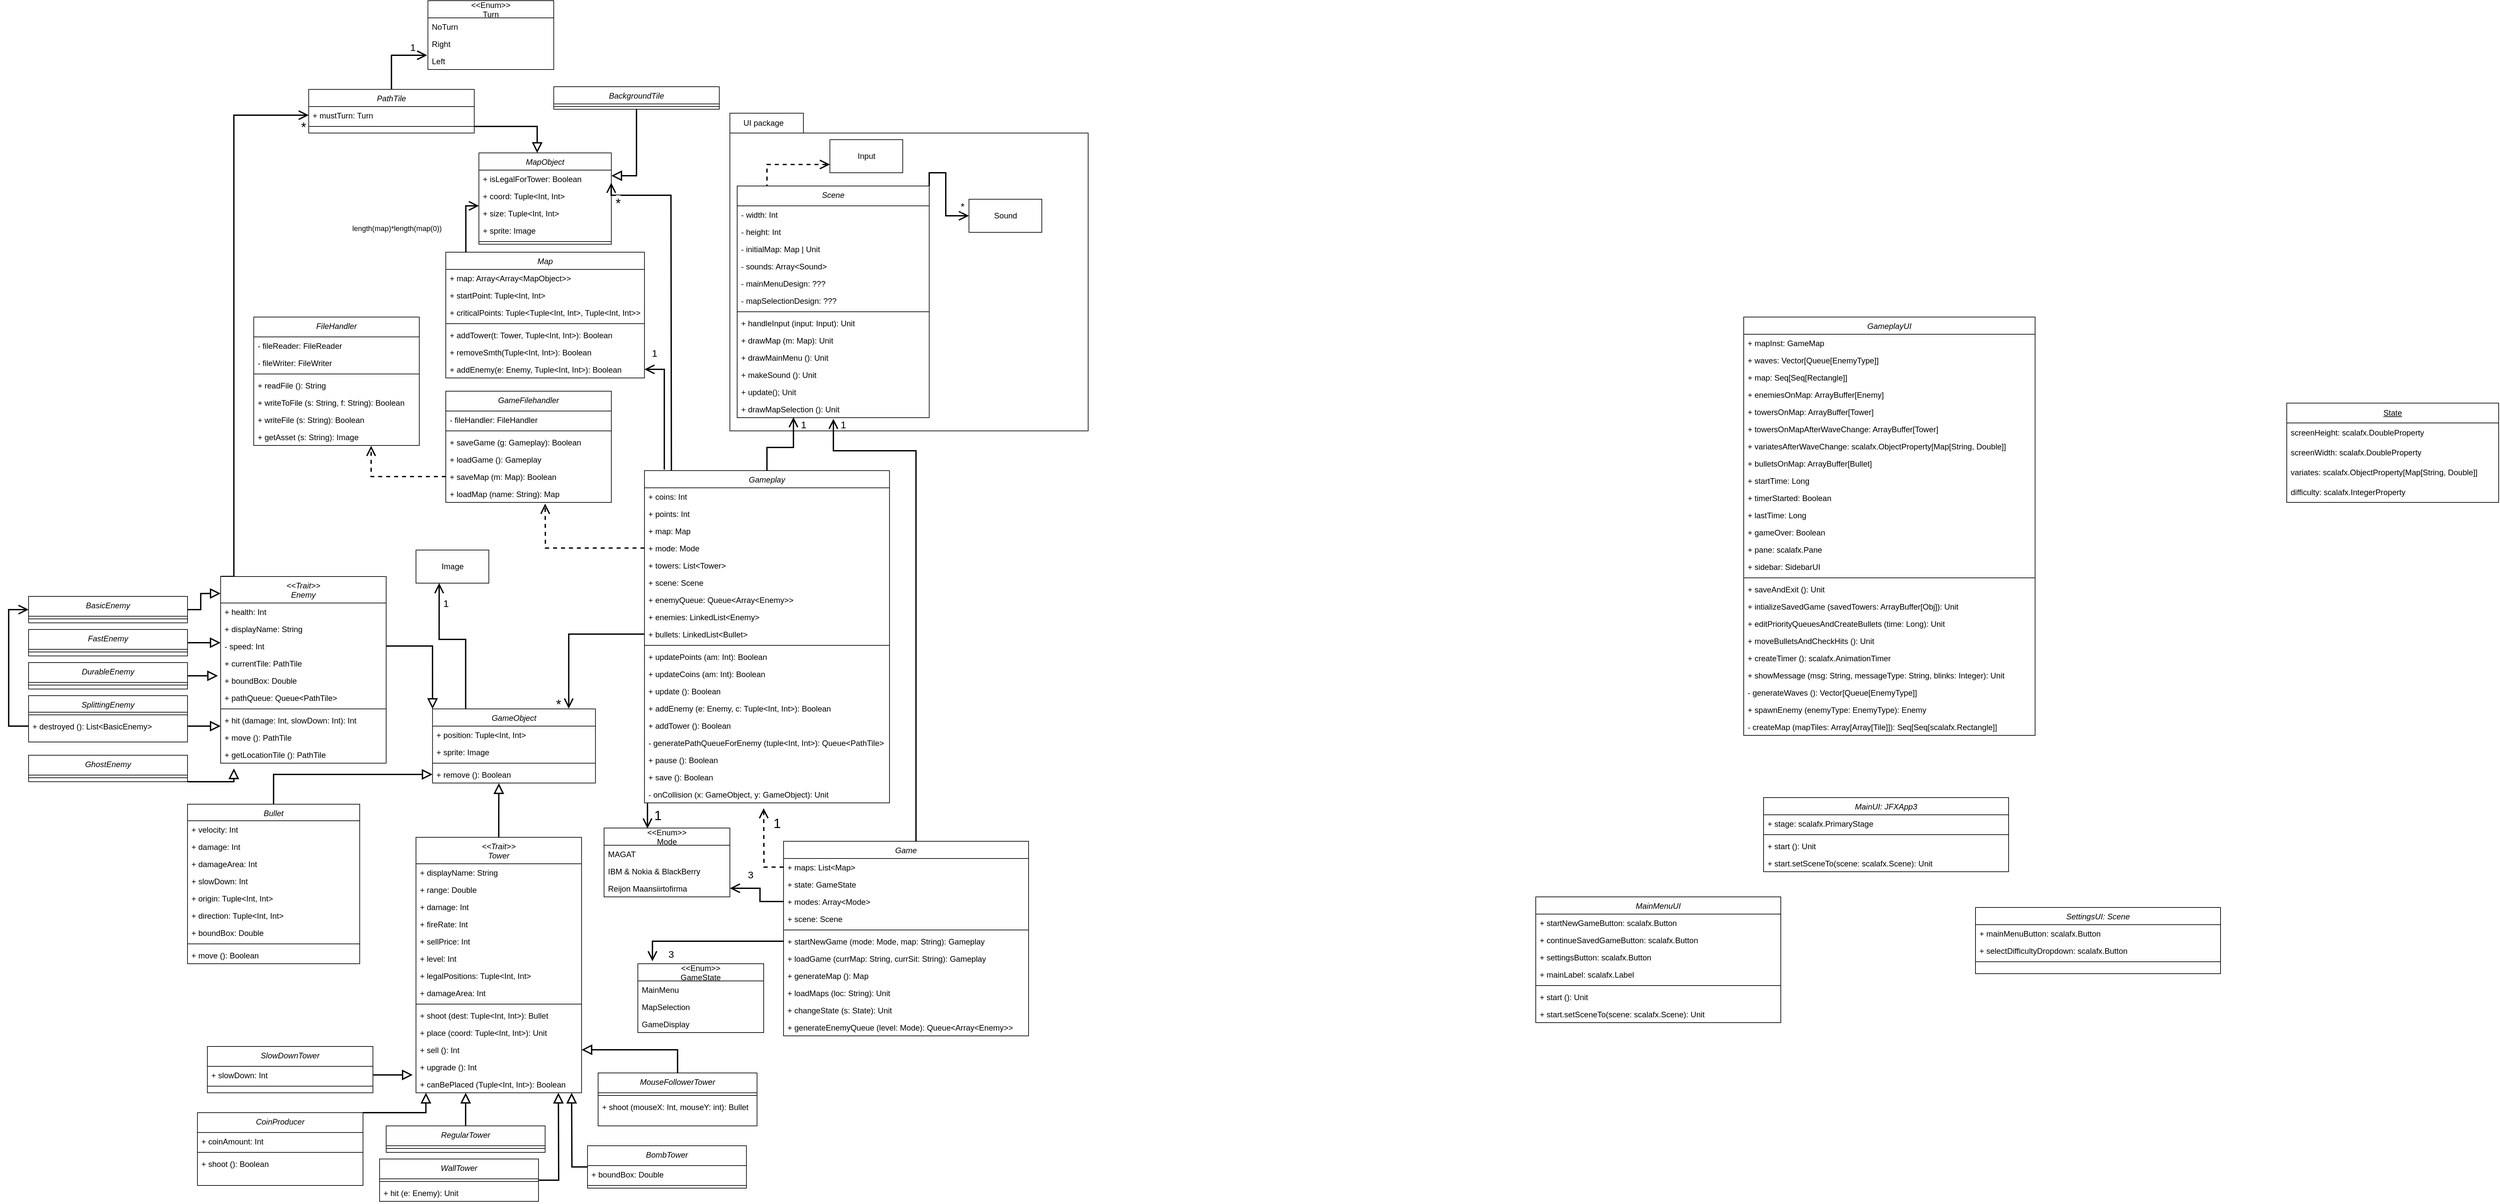 <mxfile version="21.1.9" type="github">
  <diagram id="C5RBs43oDa-KdzZeNtuy" name="Page-1">
    <mxGraphModel dx="3377" dy="2406" grid="1" gridSize="10" guides="1" tooltips="1" connect="1" arrows="1" fold="1" page="1" pageScale="1" pageWidth="827" pageHeight="1169" math="0" shadow="0">
      <root>
        <mxCell id="WIyWlLk6GJQsqaUBKTNV-0" />
        <mxCell id="WIyWlLk6GJQsqaUBKTNV-1" parent="WIyWlLk6GJQsqaUBKTNV-0" />
        <mxCell id="5mX695hrPQp23sTDcBD4-8" value="" style="shape=folder;fontStyle=1;spacingTop=10;tabWidth=111;tabHeight=30;tabPosition=left;html=1;fillColor=none;" parent="WIyWlLk6GJQsqaUBKTNV-1" vertex="1">
          <mxGeometry x="-160.86" y="-650" width="541" height="480" as="geometry" />
        </mxCell>
        <mxCell id="jXVEW7oka6BfaIIjHtfz-27" value="length(map)*length(map(0))" style="edgeStyle=orthogonalEdgeStyle;rounded=0;orthogonalLoop=1;jettySize=auto;html=1;exitX=0.101;exitY=-0.001;exitDx=0;exitDy=0;strokeWidth=2;endArrow=open;endFill=0;startSize=11;endSize=11;exitPerimeter=0;" parent="WIyWlLk6GJQsqaUBKTNV-1" source="OlATY0SooS2oWQeTTlV3-0" edge="1">
          <mxGeometry x="0.556" y="54" relative="1" as="geometry">
            <mxPoint x="-539.86" y="-510" as="targetPoint" />
            <Array as="points">
              <mxPoint x="-559.86" y="-510" />
            </Array>
            <mxPoint x="-50" y="34" as="offset" />
          </mxGeometry>
        </mxCell>
        <mxCell id="OlATY0SooS2oWQeTTlV3-0" value="Map" style="swimlane;fontStyle=2;align=center;verticalAlign=top;childLayout=stackLayout;horizontal=1;startSize=26;horizontalStack=0;resizeParent=1;resizeLast=0;collapsible=1;marginBottom=0;rounded=0;shadow=0;strokeWidth=1;" parent="WIyWlLk6GJQsqaUBKTNV-1" vertex="1">
          <mxGeometry x="-589.86" y="-440" width="300" height="190" as="geometry">
            <mxRectangle x="230" y="140" width="160" height="26" as="alternateBounds" />
          </mxGeometry>
        </mxCell>
        <mxCell id="OlATY0SooS2oWQeTTlV3-1" value="+ map: Array&lt;Array&lt;MapObject&gt;&gt;" style="text;align=left;verticalAlign=top;spacingLeft=4;spacingRight=4;overflow=hidden;rotatable=0;points=[[0,0.5],[1,0.5]];portConstraint=eastwest;" parent="OlATY0SooS2oWQeTTlV3-0" vertex="1">
          <mxGeometry y="26" width="300" height="26" as="geometry" />
        </mxCell>
        <mxCell id="jXVEW7oka6BfaIIjHtfz-41" value="+ startPoint: Tuple&lt;Int, Int&gt;" style="text;align=left;verticalAlign=top;spacingLeft=4;spacingRight=4;overflow=hidden;rotatable=0;points=[[0,0.5],[1,0.5]];portConstraint=eastwest;" parent="OlATY0SooS2oWQeTTlV3-0" vertex="1">
          <mxGeometry y="52" width="300" height="26" as="geometry" />
        </mxCell>
        <mxCell id="jXVEW7oka6BfaIIjHtfz-39" value="+ criticalPoints: Tuple&lt;Tuple&lt;Int, Int&gt;, Tuple&lt;Int, Int&gt;&gt;" style="text;align=left;verticalAlign=top;spacingLeft=4;spacingRight=4;overflow=hidden;rotatable=0;points=[[0,0.5],[1,0.5]];portConstraint=eastwest;" parent="OlATY0SooS2oWQeTTlV3-0" vertex="1">
          <mxGeometry y="78" width="300" height="26" as="geometry" />
        </mxCell>
        <mxCell id="OlATY0SooS2oWQeTTlV3-2" value="" style="line;html=1;strokeWidth=1;align=left;verticalAlign=middle;spacingTop=-1;spacingLeft=3;spacingRight=3;rotatable=0;labelPosition=right;points=[];portConstraint=eastwest;" parent="OlATY0SooS2oWQeTTlV3-0" vertex="1">
          <mxGeometry y="104" width="300" height="8" as="geometry" />
        </mxCell>
        <mxCell id="OlATY0SooS2oWQeTTlV3-3" value="+ addTower(t: Tower, Tuple&lt;Int, Int&gt;): Boolean" style="text;align=left;verticalAlign=top;spacingLeft=4;spacingRight=4;overflow=hidden;rotatable=0;points=[[0,0.5],[1,0.5]];portConstraint=eastwest;" parent="OlATY0SooS2oWQeTTlV3-0" vertex="1">
          <mxGeometry y="112" width="300" height="26" as="geometry" />
        </mxCell>
        <mxCell id="OlATY0SooS2oWQeTTlV3-4" value="+ removeSmth(Tuple&lt;Int, Int&gt;): Boolean" style="text;align=left;verticalAlign=top;spacingLeft=4;spacingRight=4;overflow=hidden;rotatable=0;points=[[0,0.5],[1,0.5]];portConstraint=eastwest;" parent="OlATY0SooS2oWQeTTlV3-0" vertex="1">
          <mxGeometry y="138" width="300" height="26" as="geometry" />
        </mxCell>
        <mxCell id="gcCMT7e8VnEAfufgPn-i-42" value="+ addEnemy(e: Enemy, Tuple&lt;Int, Int&gt;): Boolean" style="text;align=left;verticalAlign=top;spacingLeft=4;spacingRight=4;overflow=hidden;rotatable=0;points=[[0,0.5],[1,0.5]];portConstraint=eastwest;" parent="OlATY0SooS2oWQeTTlV3-0" vertex="1">
          <mxGeometry y="164" width="300" height="26" as="geometry" />
        </mxCell>
        <mxCell id="gcCMT7e8VnEAfufgPn-i-72" style="edgeStyle=orthogonalEdgeStyle;rounded=0;orthogonalLoop=1;jettySize=auto;html=1;strokeWidth=2;endArrow=block;endFill=0;startSize=11;endSize=11;entryX=0.407;entryY=1.015;entryDx=0;entryDy=0;entryPerimeter=0;" parent="WIyWlLk6GJQsqaUBKTNV-1" source="OlATY0SooS2oWQeTTlV3-5" target="gcCMT7e8VnEAfufgPn-i-40" edge="1">
          <mxGeometry relative="1" as="geometry">
            <mxPoint x="-509.86" y="380" as="targetPoint" />
          </mxGeometry>
        </mxCell>
        <mxCell id="OlATY0SooS2oWQeTTlV3-5" value="&lt;&lt;Trait&gt;&gt;&#xa;Tower" style="swimlane;fontStyle=2;align=center;verticalAlign=top;childLayout=stackLayout;horizontal=1;startSize=40;horizontalStack=0;resizeParent=1;resizeLast=0;collapsible=1;marginBottom=0;rounded=0;shadow=0;strokeWidth=1;" parent="WIyWlLk6GJQsqaUBKTNV-1" vertex="1">
          <mxGeometry x="-634.86" y="444" width="250" height="386" as="geometry">
            <mxRectangle x="230" y="140" width="160" height="26" as="alternateBounds" />
          </mxGeometry>
        </mxCell>
        <mxCell id="OlATY0SooS2oWQeTTlV3-57" value="+ displayName: String" style="text;align=left;verticalAlign=top;spacingLeft=4;spacingRight=4;overflow=hidden;rotatable=0;points=[[0,0.5],[1,0.5]];portConstraint=eastwest;" parent="OlATY0SooS2oWQeTTlV3-5" vertex="1">
          <mxGeometry y="40" width="250" height="26" as="geometry" />
        </mxCell>
        <mxCell id="OlATY0SooS2oWQeTTlV3-27" value="+ range: Double" style="text;align=left;verticalAlign=top;spacingLeft=4;spacingRight=4;overflow=hidden;rotatable=0;points=[[0,0.5],[1,0.5]];portConstraint=eastwest;" parent="OlATY0SooS2oWQeTTlV3-5" vertex="1">
          <mxGeometry y="66" width="250" height="26" as="geometry" />
        </mxCell>
        <mxCell id="OlATY0SooS2oWQeTTlV3-28" value="+ damage: Int" style="text;align=left;verticalAlign=top;spacingLeft=4;spacingRight=4;overflow=hidden;rotatable=0;points=[[0,0.5],[1,0.5]];portConstraint=eastwest;" parent="OlATY0SooS2oWQeTTlV3-5" vertex="1">
          <mxGeometry y="92" width="250" height="26" as="geometry" />
        </mxCell>
        <mxCell id="OlATY0SooS2oWQeTTlV3-29" value="+ fireRate: Int" style="text;align=left;verticalAlign=top;spacingLeft=4;spacingRight=4;overflow=hidden;rotatable=0;points=[[0,0.5],[1,0.5]];portConstraint=eastwest;" parent="OlATY0SooS2oWQeTTlV3-5" vertex="1">
          <mxGeometry y="118" width="250" height="26" as="geometry" />
        </mxCell>
        <mxCell id="OlATY0SooS2oWQeTTlV3-31" value="+ sellPrice: Int" style="text;align=left;verticalAlign=top;spacingLeft=4;spacingRight=4;overflow=hidden;rotatable=0;points=[[0,0.5],[1,0.5]];portConstraint=eastwest;" parent="OlATY0SooS2oWQeTTlV3-5" vertex="1">
          <mxGeometry y="144" width="250" height="26" as="geometry" />
        </mxCell>
        <mxCell id="OlATY0SooS2oWQeTTlV3-32" value="+ level: Int" style="text;align=left;verticalAlign=top;spacingLeft=4;spacingRight=4;overflow=hidden;rotatable=0;points=[[0,0.5],[1,0.5]];portConstraint=eastwest;" parent="OlATY0SooS2oWQeTTlV3-5" vertex="1">
          <mxGeometry y="170" width="250" height="26" as="geometry" />
        </mxCell>
        <mxCell id="OlATY0SooS2oWQeTTlV3-79" value="+ legalPositions: Tuple&lt;Int, Int&gt;" style="text;align=left;verticalAlign=top;spacingLeft=4;spacingRight=4;overflow=hidden;rotatable=0;points=[[0,0.5],[1,0.5]];portConstraint=eastwest;" parent="OlATY0SooS2oWQeTTlV3-5" vertex="1">
          <mxGeometry y="196" width="250" height="26" as="geometry" />
        </mxCell>
        <mxCell id="OlATY0SooS2oWQeTTlV3-84" value="+ damageArea: Int" style="text;align=left;verticalAlign=top;spacingLeft=4;spacingRight=4;overflow=hidden;rotatable=0;points=[[0,0.5],[1,0.5]];portConstraint=eastwest;" parent="OlATY0SooS2oWQeTTlV3-5" vertex="1">
          <mxGeometry y="222" width="250" height="26" as="geometry" />
        </mxCell>
        <mxCell id="OlATY0SooS2oWQeTTlV3-7" value="" style="line;html=1;strokeWidth=1;align=left;verticalAlign=middle;spacingTop=-1;spacingLeft=3;spacingRight=3;rotatable=0;labelPosition=right;points=[];portConstraint=eastwest;" parent="OlATY0SooS2oWQeTTlV3-5" vertex="1">
          <mxGeometry y="248" width="250" height="8" as="geometry" />
        </mxCell>
        <mxCell id="OlATY0SooS2oWQeTTlV3-34" value="+ shoot (dest: Tuple&lt;Int, Int&gt;): Bullet" style="text;align=left;verticalAlign=top;spacingLeft=4;spacingRight=4;overflow=hidden;rotatable=0;points=[[0,0.5],[1,0.5]];portConstraint=eastwest;" parent="OlATY0SooS2oWQeTTlV3-5" vertex="1">
          <mxGeometry y="256" width="250" height="26" as="geometry" />
        </mxCell>
        <mxCell id="gcCMT7e8VnEAfufgPn-i-60" value="+ place (coord: Tuple&lt;Int, Int&gt;): Unit" style="text;align=left;verticalAlign=top;spacingLeft=4;spacingRight=4;overflow=hidden;rotatable=0;points=[[0,0.5],[1,0.5]];portConstraint=eastwest;" parent="OlATY0SooS2oWQeTTlV3-5" vertex="1">
          <mxGeometry y="282" width="250" height="26" as="geometry" />
        </mxCell>
        <mxCell id="OlATY0SooS2oWQeTTlV3-33" value="+ sell (): Int" style="text;align=left;verticalAlign=top;spacingLeft=4;spacingRight=4;overflow=hidden;rotatable=0;points=[[0,0.5],[1,0.5]];portConstraint=eastwest;" parent="OlATY0SooS2oWQeTTlV3-5" vertex="1">
          <mxGeometry y="308" width="250" height="26" as="geometry" />
        </mxCell>
        <mxCell id="OlATY0SooS2oWQeTTlV3-35" value="+ upgrade (): Int" style="text;align=left;verticalAlign=top;spacingLeft=4;spacingRight=4;overflow=hidden;rotatable=0;points=[[0,0.5],[1,0.5]];portConstraint=eastwest;" parent="OlATY0SooS2oWQeTTlV3-5" vertex="1">
          <mxGeometry y="334" width="250" height="26" as="geometry" />
        </mxCell>
        <mxCell id="jXVEW7oka6BfaIIjHtfz-31" value="+ canBePlaced (Tuple&lt;Int, Int&gt;): Boolean" style="text;align=left;verticalAlign=top;spacingLeft=4;spacingRight=4;overflow=hidden;rotatable=0;points=[[0,0.5],[1,0.5]];portConstraint=eastwest;" parent="OlATY0SooS2oWQeTTlV3-5" vertex="1">
          <mxGeometry y="360" width="250" height="26" as="geometry" />
        </mxCell>
        <mxCell id="gcCMT7e8VnEAfufgPn-i-84" value="1" style="edgeStyle=orthogonalEdgeStyle;rounded=0;orthogonalLoop=1;jettySize=auto;html=1;entryX=0.345;entryY=0.007;entryDx=0;entryDy=0;entryPerimeter=0;labelBackgroundColor=none;strokeWidth=2;fontSize=20;endArrow=open;endFill=0;startSize=11;endSize=11;" parent="WIyWlLk6GJQsqaUBKTNV-1" source="OlATY0SooS2oWQeTTlV3-12" target="OlATY0SooS2oWQeTTlV3-20" edge="1">
          <mxGeometry x="-0.07" y="15" relative="1" as="geometry">
            <mxPoint as="offset" />
            <Array as="points">
              <mxPoint x="-284.86" y="300" />
              <mxPoint x="-284.86" y="300" />
            </Array>
          </mxGeometry>
        </mxCell>
        <mxCell id="gcCMT7e8VnEAfufgPn-i-91" value="1" style="edgeStyle=orthogonalEdgeStyle;rounded=0;orthogonalLoop=1;jettySize=auto;html=1;labelBackgroundColor=none;strokeWidth=2;fontSize=15;endArrow=open;endFill=0;startSize=11;endSize=11;entryX=0.293;entryY=0.974;entryDx=0;entryDy=0;entryPerimeter=0;" parent="WIyWlLk6GJQsqaUBKTNV-1" source="OlATY0SooS2oWQeTTlV3-12" target="gcCMT7e8VnEAfufgPn-i-58" edge="1">
          <mxGeometry x="0.823" y="-15" relative="1" as="geometry">
            <mxPoint x="-144.86" y="-140" as="targetPoint" />
            <mxPoint as="offset" />
          </mxGeometry>
        </mxCell>
        <mxCell id="jXVEW7oka6BfaIIjHtfz-36" value="1" style="edgeStyle=orthogonalEdgeStyle;rounded=0;orthogonalLoop=1;jettySize=auto;html=1;exitX=0.081;exitY=-0.003;exitDx=0;exitDy=0;strokeWidth=2;fontSize=15;endArrow=open;endFill=0;startSize=11;endSize=11;exitPerimeter=0;" parent="WIyWlLk6GJQsqaUBKTNV-1" source="OlATY0SooS2oWQeTTlV3-12" target="gcCMT7e8VnEAfufgPn-i-42" edge="1">
          <mxGeometry x="0.822" y="-25" relative="1" as="geometry">
            <mxPoint x="-1" as="offset" />
            <Array as="points">
              <mxPoint x="-259.86" y="-263" />
            </Array>
          </mxGeometry>
        </mxCell>
        <mxCell id="jXVEW7oka6BfaIIjHtfz-46" value="*" style="edgeStyle=orthogonalEdgeStyle;rounded=0;orthogonalLoop=1;jettySize=auto;html=1;exitX=0.11;exitY=-0.006;exitDx=0;exitDy=0;entryX=0.999;entryY=0.734;entryDx=0;entryDy=0;strokeWidth=2;fontSize=20;endArrow=open;endFill=0;startSize=11;endSize=11;exitPerimeter=0;entryPerimeter=0;" parent="WIyWlLk6GJQsqaUBKTNV-1" source="OlATY0SooS2oWQeTTlV3-12" target="jXVEW7oka6BfaIIjHtfz-20" edge="1">
          <mxGeometry x="0.89" y="11" relative="1" as="geometry">
            <Array as="points">
              <mxPoint x="-248.86" y="-110" />
              <mxPoint x="-249.86" y="-110" />
              <mxPoint x="-249.86" y="-526" />
            </Array>
            <mxPoint as="offset" />
          </mxGeometry>
        </mxCell>
        <mxCell id="OlATY0SooS2oWQeTTlV3-12" value="Gameplay" style="swimlane;fontStyle=2;align=center;verticalAlign=top;childLayout=stackLayout;horizontal=1;startSize=26;horizontalStack=0;resizeParent=1;resizeLast=0;collapsible=1;marginBottom=0;rounded=0;shadow=0;strokeWidth=1;" parent="WIyWlLk6GJQsqaUBKTNV-1" vertex="1">
          <mxGeometry x="-289.86" y="-110" width="370" height="502" as="geometry">
            <mxRectangle x="230" y="140" width="160" height="26" as="alternateBounds" />
          </mxGeometry>
        </mxCell>
        <mxCell id="OlATY0SooS2oWQeTTlV3-13" value="+ coins: Int" style="text;align=left;verticalAlign=top;spacingLeft=4;spacingRight=4;overflow=hidden;rotatable=0;points=[[0,0.5],[1,0.5]];portConstraint=eastwest;" parent="OlATY0SooS2oWQeTTlV3-12" vertex="1">
          <mxGeometry y="26" width="370" height="26" as="geometry" />
        </mxCell>
        <mxCell id="OlATY0SooS2oWQeTTlV3-16" value="+ points: Int" style="text;align=left;verticalAlign=top;spacingLeft=4;spacingRight=4;overflow=hidden;rotatable=0;points=[[0,0.5],[1,0.5]];portConstraint=eastwest;" parent="OlATY0SooS2oWQeTTlV3-12" vertex="1">
          <mxGeometry y="52" width="370" height="26" as="geometry" />
        </mxCell>
        <mxCell id="OlATY0SooS2oWQeTTlV3-17" value="+ map: Map" style="text;align=left;verticalAlign=top;spacingLeft=4;spacingRight=4;overflow=hidden;rotatable=0;points=[[0,0.5],[1,0.5]];portConstraint=eastwest;" parent="OlATY0SooS2oWQeTTlV3-12" vertex="1">
          <mxGeometry y="78" width="370" height="26" as="geometry" />
        </mxCell>
        <mxCell id="gcCMT7e8VnEAfufgPn-i-88" style="edgeStyle=orthogonalEdgeStyle;rounded=0;orthogonalLoop=1;jettySize=auto;html=1;labelBackgroundColor=none;strokeWidth=2;fontSize=20;endArrow=open;endFill=0;startSize=11;endSize=11;dashed=1;" parent="OlATY0SooS2oWQeTTlV3-12" source="OlATY0SooS2oWQeTTlV3-24" edge="1">
          <mxGeometry relative="1" as="geometry">
            <mxPoint x="-150.0" y="50" as="targetPoint" />
          </mxGeometry>
        </mxCell>
        <mxCell id="OlATY0SooS2oWQeTTlV3-24" value="+ mode: Mode" style="text;align=left;verticalAlign=top;spacingLeft=4;spacingRight=4;overflow=hidden;rotatable=0;points=[[0,0.5],[1,0.5]];portConstraint=eastwest;" parent="OlATY0SooS2oWQeTTlV3-12" vertex="1">
          <mxGeometry y="104" width="370" height="26" as="geometry" />
        </mxCell>
        <mxCell id="OlATY0SooS2oWQeTTlV3-36" value="+ towers: List&lt;Tower&gt;" style="text;align=left;verticalAlign=top;spacingLeft=4;spacingRight=4;overflow=hidden;rotatable=0;points=[[0,0.5],[1,0.5]];portConstraint=eastwest;" parent="OlATY0SooS2oWQeTTlV3-12" vertex="1">
          <mxGeometry y="130" width="370" height="26" as="geometry" />
        </mxCell>
        <mxCell id="gcCMT7e8VnEAfufgPn-i-90" value="+ scene: Scene" style="text;align=left;verticalAlign=top;spacingLeft=4;spacingRight=4;overflow=hidden;rotatable=0;points=[[0,0.5],[1,0.5]];portConstraint=eastwest;" parent="OlATY0SooS2oWQeTTlV3-12" vertex="1">
          <mxGeometry y="156" width="370" height="26" as="geometry" />
        </mxCell>
        <mxCell id="jXVEW7oka6BfaIIjHtfz-54" value="+ enemyQueue: Queue&lt;Array&lt;Enemy&gt;&gt;" style="text;align=left;verticalAlign=top;spacingLeft=4;spacingRight=4;overflow=hidden;rotatable=0;points=[[0,0.5],[1,0.5]];portConstraint=eastwest;" parent="OlATY0SooS2oWQeTTlV3-12" vertex="1">
          <mxGeometry y="182" width="370" height="26" as="geometry" />
        </mxCell>
        <mxCell id="OlATY0SooS2oWQeTTlV3-37" value="+ enemies: LinkedList&lt;Enemy&gt;" style="text;align=left;verticalAlign=top;spacingLeft=4;spacingRight=4;overflow=hidden;rotatable=0;points=[[0,0.5],[1,0.5]];portConstraint=eastwest;" parent="OlATY0SooS2oWQeTTlV3-12" vertex="1">
          <mxGeometry y="208" width="370" height="26" as="geometry" />
        </mxCell>
        <mxCell id="gcCMT7e8VnEAfufgPn-i-44" value="+ bullets: LinkedList&lt;Bullet&gt;" style="text;align=left;verticalAlign=top;spacingLeft=4;spacingRight=4;overflow=hidden;rotatable=0;points=[[0,0.5],[1,0.5]];portConstraint=eastwest;" parent="OlATY0SooS2oWQeTTlV3-12" vertex="1">
          <mxGeometry y="234" width="370" height="26" as="geometry" />
        </mxCell>
        <mxCell id="OlATY0SooS2oWQeTTlV3-14" value="" style="line;html=1;strokeWidth=1;align=left;verticalAlign=middle;spacingTop=-1;spacingLeft=3;spacingRight=3;rotatable=0;labelPosition=right;points=[];portConstraint=eastwest;" parent="OlATY0SooS2oWQeTTlV3-12" vertex="1">
          <mxGeometry y="260" width="370" height="8" as="geometry" />
        </mxCell>
        <mxCell id="OlATY0SooS2oWQeTTlV3-18" value="+ updatePoints (am: Int): Boolean" style="text;align=left;verticalAlign=top;spacingLeft=4;spacingRight=4;overflow=hidden;rotatable=0;points=[[0,0.5],[1,0.5]];portConstraint=eastwest;" parent="OlATY0SooS2oWQeTTlV3-12" vertex="1">
          <mxGeometry y="268" width="370" height="26" as="geometry" />
        </mxCell>
        <mxCell id="OlATY0SooS2oWQeTTlV3-15" value="+ updateCoins (am: Int): Boolean" style="text;align=left;verticalAlign=top;spacingLeft=4;spacingRight=4;overflow=hidden;rotatable=0;points=[[0,0.5],[1,0.5]];portConstraint=eastwest;" parent="OlATY0SooS2oWQeTTlV3-12" vertex="1">
          <mxGeometry y="294" width="370" height="26" as="geometry" />
        </mxCell>
        <mxCell id="gcCMT7e8VnEAfufgPn-i-18" value="+ update (): Boolean" style="text;align=left;verticalAlign=top;spacingLeft=4;spacingRight=4;overflow=hidden;rotatable=0;points=[[0,0.5],[1,0.5]];portConstraint=eastwest;" parent="OlATY0SooS2oWQeTTlV3-12" vertex="1">
          <mxGeometry y="320" width="370" height="26" as="geometry" />
        </mxCell>
        <mxCell id="jXVEW7oka6BfaIIjHtfz-43" value="+ addEnemy (e: Enemy, c: Tuple&lt;Int, Int&gt;): Boolean" style="text;align=left;verticalAlign=top;spacingLeft=4;spacingRight=4;overflow=hidden;rotatable=0;points=[[0,0.5],[1,0.5]];portConstraint=eastwest;" parent="OlATY0SooS2oWQeTTlV3-12" vertex="1">
          <mxGeometry y="346" width="370" height="26" as="geometry" />
        </mxCell>
        <mxCell id="jXVEW7oka6BfaIIjHtfz-44" value="+ addTower (): Boolean" style="text;align=left;verticalAlign=top;spacingLeft=4;spacingRight=4;overflow=hidden;rotatable=0;points=[[0,0.5],[1,0.5]];portConstraint=eastwest;" parent="OlATY0SooS2oWQeTTlV3-12" vertex="1">
          <mxGeometry y="372" width="370" height="26" as="geometry" />
        </mxCell>
        <mxCell id="jXVEW7oka6BfaIIjHtfz-45" value="- generatePathQueueForEnemy (tuple&lt;Int, Int&gt;): Queue&lt;PathTile&gt;" style="text;align=left;verticalAlign=top;spacingLeft=4;spacingRight=4;overflow=hidden;rotatable=0;points=[[0,0.5],[1,0.5]];portConstraint=eastwest;" parent="OlATY0SooS2oWQeTTlV3-12" vertex="1">
          <mxGeometry y="398" width="370" height="26" as="geometry" />
        </mxCell>
        <mxCell id="gcCMT7e8VnEAfufgPn-i-19" value="+ pause (): Boolean" style="text;align=left;verticalAlign=top;spacingLeft=4;spacingRight=4;overflow=hidden;rotatable=0;points=[[0,0.5],[1,0.5]];portConstraint=eastwest;" parent="OlATY0SooS2oWQeTTlV3-12" vertex="1">
          <mxGeometry y="424" width="370" height="26" as="geometry" />
        </mxCell>
        <mxCell id="gcCMT7e8VnEAfufgPn-i-20" value="+ save (): Boolean" style="text;align=left;verticalAlign=top;spacingLeft=4;spacingRight=4;overflow=hidden;rotatable=0;points=[[0,0.5],[1,0.5]];portConstraint=eastwest;" parent="OlATY0SooS2oWQeTTlV3-12" vertex="1">
          <mxGeometry y="450" width="370" height="26" as="geometry" />
        </mxCell>
        <mxCell id="gcCMT7e8VnEAfufgPn-i-52" value="- onCollision (x: GameObject, y: GameObject): Unit" style="text;align=left;verticalAlign=top;spacingLeft=4;spacingRight=4;overflow=hidden;rotatable=0;points=[[0,0.5],[1,0.5]];portConstraint=eastwest;" parent="OlATY0SooS2oWQeTTlV3-12" vertex="1">
          <mxGeometry y="476" width="370" height="26" as="geometry" />
        </mxCell>
        <mxCell id="OlATY0SooS2oWQeTTlV3-20" value="&lt;&lt;Enum&gt;&gt;&#xa;Mode" style="swimlane;fontStyle=0;childLayout=stackLayout;horizontal=1;startSize=26;fillColor=none;horizontalStack=0;resizeParent=1;resizeParentMax=0;resizeLast=0;collapsible=1;marginBottom=0;" parent="WIyWlLk6GJQsqaUBKTNV-1" vertex="1">
          <mxGeometry x="-350.86" y="430" width="190" height="104" as="geometry" />
        </mxCell>
        <mxCell id="OlATY0SooS2oWQeTTlV3-21" value="MAGAT" style="text;strokeColor=none;fillColor=none;align=left;verticalAlign=top;spacingLeft=4;spacingRight=4;overflow=hidden;rotatable=0;points=[[0,0.5],[1,0.5]];portConstraint=eastwest;" parent="OlATY0SooS2oWQeTTlV3-20" vertex="1">
          <mxGeometry y="26" width="190" height="26" as="geometry" />
        </mxCell>
        <mxCell id="OlATY0SooS2oWQeTTlV3-22" value="IBM &amp; Nokia &amp; BlackBerry" style="text;strokeColor=none;fillColor=none;align=left;verticalAlign=top;spacingLeft=4;spacingRight=4;overflow=hidden;rotatable=0;points=[[0,0.5],[1,0.5]];portConstraint=eastwest;" parent="OlATY0SooS2oWQeTTlV3-20" vertex="1">
          <mxGeometry y="52" width="190" height="26" as="geometry" />
        </mxCell>
        <mxCell id="OlATY0SooS2oWQeTTlV3-23" value="Reijon Maansiirtofirma" style="text;strokeColor=none;fillColor=none;align=left;verticalAlign=top;spacingLeft=4;spacingRight=4;overflow=hidden;rotatable=0;points=[[0,0.5],[1,0.5]];portConstraint=eastwest;" parent="OlATY0SooS2oWQeTTlV3-20" vertex="1">
          <mxGeometry y="78" width="190" height="26" as="geometry" />
        </mxCell>
        <mxCell id="jXVEW7oka6BfaIIjHtfz-48" value="*" style="edgeStyle=orthogonalEdgeStyle;rounded=0;orthogonalLoop=1;jettySize=auto;html=1;exitX=0;exitY=0;exitDx=0;exitDy=0;entryX=0;entryY=0.5;entryDx=0;entryDy=0;strokeWidth=2;fontSize=20;endArrow=open;endFill=0;startSize=11;endSize=11;" parent="WIyWlLk6GJQsqaUBKTNV-1" source="OlATY0SooS2oWQeTTlV3-38" target="jXVEW7oka6BfaIIjHtfz-1" edge="1">
          <mxGeometry x="0.981" y="-17" relative="1" as="geometry">
            <mxPoint as="offset" />
            <Array as="points">
              <mxPoint x="-909.86" y="50" />
              <mxPoint x="-909.86" y="-647" />
            </Array>
          </mxGeometry>
        </mxCell>
        <mxCell id="OlATY0SooS2oWQeTTlV3-38" value="&lt;&lt;Trait&gt;&gt;&#xa;Enemy" style="swimlane;fontStyle=2;align=center;verticalAlign=top;childLayout=stackLayout;horizontal=1;startSize=40;horizontalStack=0;resizeParent=1;resizeLast=0;collapsible=1;marginBottom=0;rounded=0;shadow=0;strokeWidth=1;" parent="WIyWlLk6GJQsqaUBKTNV-1" vertex="1">
          <mxGeometry x="-929.86" y="50" width="250" height="282" as="geometry">
            <mxRectangle x="230" y="140" width="160" height="26" as="alternateBounds" />
          </mxGeometry>
        </mxCell>
        <mxCell id="OlATY0SooS2oWQeTTlV3-41" value="+ health: Int" style="text;align=left;verticalAlign=top;spacingLeft=4;spacingRight=4;overflow=hidden;rotatable=0;points=[[0,0.5],[1,0.5]];portConstraint=eastwest;" parent="OlATY0SooS2oWQeTTlV3-38" vertex="1">
          <mxGeometry y="40" width="250" height="26" as="geometry" />
        </mxCell>
        <mxCell id="OlATY0SooS2oWQeTTlV3-137" value="+ displayName: String" style="text;align=left;verticalAlign=top;spacingLeft=4;spacingRight=4;overflow=hidden;rotatable=0;points=[[0,0.5],[1,0.5]];portConstraint=eastwest;" parent="OlATY0SooS2oWQeTTlV3-38" vertex="1">
          <mxGeometry y="66" width="250" height="26" as="geometry" />
        </mxCell>
        <mxCell id="OlATY0SooS2oWQeTTlV3-42" value="- speed: Int" style="text;align=left;verticalAlign=top;spacingLeft=4;spacingRight=4;overflow=hidden;rotatable=0;points=[[0,0.5],[1,0.5]];portConstraint=eastwest;" parent="OlATY0SooS2oWQeTTlV3-38" vertex="1">
          <mxGeometry y="92" width="250" height="26" as="geometry" />
        </mxCell>
        <mxCell id="jXVEW7oka6BfaIIjHtfz-30" value="+ currentTile: PathTile" style="text;align=left;verticalAlign=top;spacingLeft=4;spacingRight=4;overflow=hidden;rotatable=0;points=[[0,0.5],[1,0.5]];portConstraint=eastwest;" parent="OlATY0SooS2oWQeTTlV3-38" vertex="1">
          <mxGeometry y="118" width="250" height="26" as="geometry" />
        </mxCell>
        <mxCell id="jXVEW7oka6BfaIIjHtfz-33" value="+ boundBox: Double" style="text;align=left;verticalAlign=top;spacingLeft=4;spacingRight=4;overflow=hidden;rotatable=0;points=[[0,0.5],[1,0.5]];portConstraint=eastwest;" parent="OlATY0SooS2oWQeTTlV3-38" vertex="1">
          <mxGeometry y="144" width="250" height="26" as="geometry" />
        </mxCell>
        <mxCell id="jXVEW7oka6BfaIIjHtfz-47" value="+ pathQueue: Queue&lt;PathTile&gt;" style="text;align=left;verticalAlign=top;spacingLeft=4;spacingRight=4;overflow=hidden;rotatable=0;points=[[0,0.5],[1,0.5]];portConstraint=eastwest;" parent="OlATY0SooS2oWQeTTlV3-38" vertex="1">
          <mxGeometry y="170" width="250" height="26" as="geometry" />
        </mxCell>
        <mxCell id="OlATY0SooS2oWQeTTlV3-45" value="" style="line;html=1;strokeWidth=1;align=left;verticalAlign=middle;spacingTop=-1;spacingLeft=3;spacingRight=3;rotatable=0;labelPosition=right;points=[];portConstraint=eastwest;" parent="OlATY0SooS2oWQeTTlV3-38" vertex="1">
          <mxGeometry y="196" width="250" height="8" as="geometry" />
        </mxCell>
        <mxCell id="OlATY0SooS2oWQeTTlV3-46" value="+ hit (damage: Int, slowDown: Int): Int" style="text;align=left;verticalAlign=top;spacingLeft=4;spacingRight=4;overflow=hidden;rotatable=0;points=[[0,0.5],[1,0.5]];portConstraint=eastwest;" parent="OlATY0SooS2oWQeTTlV3-38" vertex="1">
          <mxGeometry y="204" width="250" height="26" as="geometry" />
        </mxCell>
        <mxCell id="OlATY0SooS2oWQeTTlV3-117" value="+ move (): PathTile" style="text;align=left;verticalAlign=top;spacingLeft=4;spacingRight=4;overflow=hidden;rotatable=0;points=[[0,0.5],[1,0.5]];portConstraint=eastwest;" parent="OlATY0SooS2oWQeTTlV3-38" vertex="1">
          <mxGeometry y="230" width="250" height="26" as="geometry" />
        </mxCell>
        <mxCell id="jXVEW7oka6BfaIIjHtfz-29" value="+ getLocationTile (): PathTile" style="text;align=left;verticalAlign=top;spacingLeft=4;spacingRight=4;overflow=hidden;rotatable=0;points=[[0,0.5],[1,0.5]];portConstraint=eastwest;" parent="OlATY0SooS2oWQeTTlV3-38" vertex="1">
          <mxGeometry y="256" width="250" height="26" as="geometry" />
        </mxCell>
        <mxCell id="gcCMT7e8VnEAfufgPn-i-70" style="edgeStyle=orthogonalEdgeStyle;rounded=0;orthogonalLoop=1;jettySize=auto;html=1;entryX=0;entryY=0.5;entryDx=0;entryDy=0;strokeWidth=2;endArrow=block;endFill=0;startSize=11;endSize=11;" parent="WIyWlLk6GJQsqaUBKTNV-1" source="OlATY0SooS2oWQeTTlV3-58" target="gcCMT7e8VnEAfufgPn-i-40" edge="1">
          <mxGeometry relative="1" as="geometry" />
        </mxCell>
        <mxCell id="OlATY0SooS2oWQeTTlV3-58" value="Bullet" style="swimlane;fontStyle=2;align=center;verticalAlign=top;childLayout=stackLayout;horizontal=1;startSize=25;horizontalStack=0;resizeParent=1;resizeLast=0;collapsible=1;marginBottom=0;rounded=0;shadow=0;strokeWidth=1;" parent="WIyWlLk6GJQsqaUBKTNV-1" vertex="1">
          <mxGeometry x="-979.86" y="394" width="260" height="241" as="geometry">
            <mxRectangle x="230" y="140" width="160" height="26" as="alternateBounds" />
          </mxGeometry>
        </mxCell>
        <mxCell id="OlATY0SooS2oWQeTTlV3-60" value="+ velocity: Int" style="text;align=left;verticalAlign=top;spacingLeft=4;spacingRight=4;overflow=hidden;rotatable=0;points=[[0,0.5],[1,0.5]];portConstraint=eastwest;" parent="OlATY0SooS2oWQeTTlV3-58" vertex="1">
          <mxGeometry y="25" width="260" height="26" as="geometry" />
        </mxCell>
        <mxCell id="OlATY0SooS2oWQeTTlV3-61" value="+ damage: Int" style="text;align=left;verticalAlign=top;spacingLeft=4;spacingRight=4;overflow=hidden;rotatable=0;points=[[0,0.5],[1,0.5]];portConstraint=eastwest;" parent="OlATY0SooS2oWQeTTlV3-58" vertex="1">
          <mxGeometry y="51" width="260" height="26" as="geometry" />
        </mxCell>
        <mxCell id="jXVEW7oka6BfaIIjHtfz-32" value="+ damageArea: Int" style="text;align=left;verticalAlign=top;spacingLeft=4;spacingRight=4;overflow=hidden;rotatable=0;points=[[0,0.5],[1,0.5]];portConstraint=eastwest;" parent="OlATY0SooS2oWQeTTlV3-58" vertex="1">
          <mxGeometry y="77" width="260" height="26" as="geometry" />
        </mxCell>
        <mxCell id="OlATY0SooS2oWQeTTlV3-89" value="+ slowDown: Int" style="text;align=left;verticalAlign=top;spacingLeft=4;spacingRight=4;overflow=hidden;rotatable=0;points=[[0,0.5],[1,0.5]];portConstraint=eastwest;" parent="OlATY0SooS2oWQeTTlV3-58" vertex="1">
          <mxGeometry y="103" width="260" height="26" as="geometry" />
        </mxCell>
        <mxCell id="gcCMT7e8VnEAfufgPn-i-15" value="+ origin: Tuple&lt;Int, Int&gt;" style="text;align=left;verticalAlign=top;spacingLeft=4;spacingRight=4;overflow=hidden;rotatable=0;points=[[0,0.5],[1,0.5]];portConstraint=eastwest;" parent="OlATY0SooS2oWQeTTlV3-58" vertex="1">
          <mxGeometry y="129" width="260" height="26" as="geometry" />
        </mxCell>
        <mxCell id="gcCMT7e8VnEAfufgPn-i-16" value="+ direction: Tuple&lt;Int, Int&gt;" style="text;align=left;verticalAlign=top;spacingLeft=4;spacingRight=4;overflow=hidden;rotatable=0;points=[[0,0.5],[1,0.5]];portConstraint=eastwest;" parent="OlATY0SooS2oWQeTTlV3-58" vertex="1">
          <mxGeometry y="155" width="260" height="26" as="geometry" />
        </mxCell>
        <mxCell id="jXVEW7oka6BfaIIjHtfz-34" value="+ boundBox: Double" style="text;align=left;verticalAlign=top;spacingLeft=4;spacingRight=4;overflow=hidden;rotatable=0;points=[[0,0.5],[1,0.5]];portConstraint=eastwest;" parent="OlATY0SooS2oWQeTTlV3-58" vertex="1">
          <mxGeometry y="181" width="260" height="26" as="geometry" />
        </mxCell>
        <mxCell id="OlATY0SooS2oWQeTTlV3-62" value="" style="line;html=1;strokeWidth=1;align=left;verticalAlign=middle;spacingTop=-1;spacingLeft=3;spacingRight=3;rotatable=0;labelPosition=right;points=[];portConstraint=eastwest;" parent="OlATY0SooS2oWQeTTlV3-58" vertex="1">
          <mxGeometry y="207" width="260" height="8" as="geometry" />
        </mxCell>
        <mxCell id="gcCMT7e8VnEAfufgPn-i-13" value="+ move (): Boolean" style="text;align=left;verticalAlign=top;spacingLeft=4;spacingRight=4;overflow=hidden;rotatable=0;points=[[0,0.5],[1,0.5]];portConstraint=eastwest;" parent="OlATY0SooS2oWQeTTlV3-58" vertex="1">
          <mxGeometry y="215" width="260" height="26" as="geometry" />
        </mxCell>
        <mxCell id="gcCMT7e8VnEAfufgPn-i-77" style="edgeStyle=orthogonalEdgeStyle;rounded=0;orthogonalLoop=1;jettySize=auto;html=1;exitX=1;exitY=0;exitDx=0;exitDy=0;strokeWidth=2;endArrow=block;endFill=0;startSize=11;endSize=11;" parent="WIyWlLk6GJQsqaUBKTNV-1" source="OlATY0SooS2oWQeTTlV3-65" edge="1">
          <mxGeometry relative="1" as="geometry">
            <mxPoint x="-619.86" y="830.0" as="targetPoint" />
            <Array as="points">
              <mxPoint x="-619.86" y="860" />
            </Array>
          </mxGeometry>
        </mxCell>
        <mxCell id="OlATY0SooS2oWQeTTlV3-65" value="CoinProducer" style="swimlane;fontStyle=2;align=center;verticalAlign=top;childLayout=stackLayout;horizontal=1;startSize=30;horizontalStack=0;resizeParent=1;resizeLast=0;collapsible=1;marginBottom=0;rounded=0;shadow=0;strokeWidth=1;" parent="WIyWlLk6GJQsqaUBKTNV-1" vertex="1">
          <mxGeometry x="-964.86" y="860" width="250" height="110" as="geometry">
            <mxRectangle x="230" y="140" width="160" height="26" as="alternateBounds" />
          </mxGeometry>
        </mxCell>
        <mxCell id="OlATY0SooS2oWQeTTlV3-77" value="+ coinAmount: Int" style="text;align=left;verticalAlign=top;spacingLeft=4;spacingRight=4;overflow=hidden;rotatable=0;points=[[0,0.5],[1,0.5]];portConstraint=eastwest;" parent="OlATY0SooS2oWQeTTlV3-65" vertex="1">
          <mxGeometry y="30" width="250" height="26" as="geometry" />
        </mxCell>
        <mxCell id="OlATY0SooS2oWQeTTlV3-73" value="" style="line;html=1;strokeWidth=1;align=left;verticalAlign=middle;spacingTop=-1;spacingLeft=3;spacingRight=3;rotatable=0;labelPosition=right;points=[];portConstraint=eastwest;" parent="OlATY0SooS2oWQeTTlV3-65" vertex="1">
          <mxGeometry y="56" width="250" height="8" as="geometry" />
        </mxCell>
        <mxCell id="OlATY0SooS2oWQeTTlV3-78" value="+ shoot (): Boolean" style="text;align=left;verticalAlign=top;spacingLeft=4;spacingRight=4;overflow=hidden;rotatable=0;points=[[0,0.5],[1,0.5]];portConstraint=eastwest;" parent="OlATY0SooS2oWQeTTlV3-65" vertex="1">
          <mxGeometry y="64" width="250" height="26" as="geometry" />
        </mxCell>
        <mxCell id="gcCMT7e8VnEAfufgPn-i-78" style="edgeStyle=orthogonalEdgeStyle;rounded=0;orthogonalLoop=1;jettySize=auto;html=1;strokeWidth=2;endArrow=block;endFill=0;startSize=11;endSize=11;" parent="WIyWlLk6GJQsqaUBKTNV-1" source="OlATY0SooS2oWQeTTlV3-80" edge="1">
          <mxGeometry relative="1" as="geometry">
            <mxPoint x="-559.86" y="830.0" as="targetPoint" />
          </mxGeometry>
        </mxCell>
        <mxCell id="OlATY0SooS2oWQeTTlV3-80" value="RegularTower" style="swimlane;fontStyle=2;align=center;verticalAlign=top;childLayout=stackLayout;horizontal=1;startSize=30;horizontalStack=0;resizeParent=1;resizeLast=0;collapsible=1;marginBottom=0;rounded=0;shadow=0;strokeWidth=1;" parent="WIyWlLk6GJQsqaUBKTNV-1" vertex="1">
          <mxGeometry x="-679.86" y="880" width="240" height="40" as="geometry">
            <mxRectangle x="230" y="140" width="160" height="26" as="alternateBounds" />
          </mxGeometry>
        </mxCell>
        <mxCell id="OlATY0SooS2oWQeTTlV3-82" value="" style="line;html=1;strokeWidth=1;align=left;verticalAlign=middle;spacingTop=-1;spacingLeft=3;spacingRight=3;rotatable=0;labelPosition=right;points=[];portConstraint=eastwest;" parent="OlATY0SooS2oWQeTTlV3-80" vertex="1">
          <mxGeometry y="30" width="240" height="8" as="geometry" />
        </mxCell>
        <mxCell id="OlATY0SooS2oWQeTTlV3-85" value="SlowDownTower" style="swimlane;fontStyle=2;align=center;verticalAlign=top;childLayout=stackLayout;horizontal=1;startSize=30;horizontalStack=0;resizeParent=1;resizeLast=0;collapsible=1;marginBottom=0;rounded=0;shadow=0;strokeWidth=1;" parent="WIyWlLk6GJQsqaUBKTNV-1" vertex="1">
          <mxGeometry x="-949.86" y="760" width="250" height="70" as="geometry">
            <mxRectangle x="230" y="140" width="160" height="26" as="alternateBounds" />
          </mxGeometry>
        </mxCell>
        <mxCell id="gcCMT7e8VnEAfufgPn-i-76" style="edgeStyle=orthogonalEdgeStyle;rounded=0;orthogonalLoop=1;jettySize=auto;html=1;strokeWidth=2;endArrow=block;endFill=0;startSize=11;endSize=11;" parent="OlATY0SooS2oWQeTTlV3-85" source="OlATY0SooS2oWQeTTlV3-86" edge="1">
          <mxGeometry relative="1" as="geometry">
            <mxPoint x="310" y="43.0" as="targetPoint" />
          </mxGeometry>
        </mxCell>
        <mxCell id="OlATY0SooS2oWQeTTlV3-86" value="+ slowDown: Int" style="text;align=left;verticalAlign=top;spacingLeft=4;spacingRight=4;overflow=hidden;rotatable=0;points=[[0,0.5],[1,0.5]];portConstraint=eastwest;" parent="OlATY0SooS2oWQeTTlV3-85" vertex="1">
          <mxGeometry y="30" width="250" height="26" as="geometry" />
        </mxCell>
        <mxCell id="OlATY0SooS2oWQeTTlV3-87" value="" style="line;html=1;strokeWidth=1;align=left;verticalAlign=middle;spacingTop=-1;spacingLeft=3;spacingRight=3;rotatable=0;labelPosition=right;points=[];portConstraint=eastwest;" parent="OlATY0SooS2oWQeTTlV3-85" vertex="1">
          <mxGeometry y="56" width="250" height="8" as="geometry" />
        </mxCell>
        <mxCell id="gcCMT7e8VnEAfufgPn-i-81" style="edgeStyle=orthogonalEdgeStyle;rounded=0;orthogonalLoop=1;jettySize=auto;html=1;exitX=0.5;exitY=0;exitDx=0;exitDy=0;entryX=1;entryY=0.5;entryDx=0;entryDy=0;strokeWidth=2;endArrow=block;endFill=0;startSize=11;endSize=11;" parent="WIyWlLk6GJQsqaUBKTNV-1" source="OlATY0SooS2oWQeTTlV3-91" target="OlATY0SooS2oWQeTTlV3-33" edge="1">
          <mxGeometry relative="1" as="geometry" />
        </mxCell>
        <mxCell id="OlATY0SooS2oWQeTTlV3-91" value="MouseFollowerTower" style="swimlane;fontStyle=2;align=center;verticalAlign=top;childLayout=stackLayout;horizontal=1;startSize=30;horizontalStack=0;resizeParent=1;resizeLast=0;collapsible=1;marginBottom=0;rounded=0;shadow=0;strokeWidth=1;" parent="WIyWlLk6GJQsqaUBKTNV-1" vertex="1">
          <mxGeometry x="-359.86" y="800" width="240" height="80" as="geometry">
            <mxRectangle x="230" y="140" width="160" height="26" as="alternateBounds" />
          </mxGeometry>
        </mxCell>
        <mxCell id="OlATY0SooS2oWQeTTlV3-92" value="" style="line;html=1;strokeWidth=1;align=left;verticalAlign=middle;spacingTop=-1;spacingLeft=3;spacingRight=3;rotatable=0;labelPosition=right;points=[];portConstraint=eastwest;" parent="OlATY0SooS2oWQeTTlV3-91" vertex="1">
          <mxGeometry y="30" width="240" height="8" as="geometry" />
        </mxCell>
        <mxCell id="OlATY0SooS2oWQeTTlV3-93" value="+ shoot (mouseX: Int, mouseY: int): Bullet" style="text;align=left;verticalAlign=top;spacingLeft=4;spacingRight=4;overflow=hidden;rotatable=0;points=[[0,0.5],[1,0.5]];portConstraint=eastwest;" parent="OlATY0SooS2oWQeTTlV3-91" vertex="1">
          <mxGeometry y="38" width="240" height="26" as="geometry" />
        </mxCell>
        <mxCell id="gcCMT7e8VnEAfufgPn-i-80" style="edgeStyle=orthogonalEdgeStyle;rounded=0;orthogonalLoop=1;jettySize=auto;html=1;strokeWidth=2;endArrow=block;endFill=0;startSize=11;endSize=11;" parent="WIyWlLk6GJQsqaUBKTNV-1" source="OlATY0SooS2oWQeTTlV3-97" edge="1">
          <mxGeometry relative="1" as="geometry">
            <mxPoint x="-399.86" y="830.0" as="targetPoint" />
          </mxGeometry>
        </mxCell>
        <mxCell id="OlATY0SooS2oWQeTTlV3-97" value="BombTower" style="swimlane;fontStyle=2;align=center;verticalAlign=top;childLayout=stackLayout;horizontal=1;startSize=30;horizontalStack=0;resizeParent=1;resizeLast=0;collapsible=1;marginBottom=0;rounded=0;shadow=0;strokeWidth=1;" parent="WIyWlLk6GJQsqaUBKTNV-1" vertex="1">
          <mxGeometry x="-375.86" y="910" width="240" height="64" as="geometry">
            <mxRectangle x="230" y="140" width="160" height="26" as="alternateBounds" />
          </mxGeometry>
        </mxCell>
        <mxCell id="jXVEW7oka6BfaIIjHtfz-35" value="+ boundBox: Double" style="text;align=left;verticalAlign=top;spacingLeft=4;spacingRight=4;overflow=hidden;rotatable=0;points=[[0,0.5],[1,0.5]];portConstraint=eastwest;" parent="OlATY0SooS2oWQeTTlV3-97" vertex="1">
          <mxGeometry y="30" width="240" height="26" as="geometry" />
        </mxCell>
        <mxCell id="OlATY0SooS2oWQeTTlV3-98" value="" style="line;html=1;strokeWidth=1;align=left;verticalAlign=middle;spacingTop=-1;spacingLeft=3;spacingRight=3;rotatable=0;labelPosition=right;points=[];portConstraint=eastwest;" parent="OlATY0SooS2oWQeTTlV3-97" vertex="1">
          <mxGeometry y="56" width="240" height="8" as="geometry" />
        </mxCell>
        <mxCell id="gcCMT7e8VnEAfufgPn-i-79" style="edgeStyle=orthogonalEdgeStyle;rounded=0;orthogonalLoop=1;jettySize=auto;html=1;strokeWidth=2;endArrow=block;endFill=0;startSize=11;endSize=11;" parent="WIyWlLk6GJQsqaUBKTNV-1" source="OlATY0SooS2oWQeTTlV3-101" edge="1">
          <mxGeometry relative="1" as="geometry">
            <mxPoint x="-419.86" y="830.0" as="targetPoint" />
          </mxGeometry>
        </mxCell>
        <mxCell id="OlATY0SooS2oWQeTTlV3-101" value="WallTower" style="swimlane;fontStyle=2;align=center;verticalAlign=top;childLayout=stackLayout;horizontal=1;startSize=30;horizontalStack=0;resizeParent=1;resizeLast=0;collapsible=1;marginBottom=0;rounded=0;shadow=0;strokeWidth=1;" parent="WIyWlLk6GJQsqaUBKTNV-1" vertex="1">
          <mxGeometry x="-689.86" y="930" width="240" height="64" as="geometry">
            <mxRectangle x="230" y="140" width="160" height="26" as="alternateBounds" />
          </mxGeometry>
        </mxCell>
        <mxCell id="OlATY0SooS2oWQeTTlV3-102" value="" style="line;html=1;strokeWidth=1;align=left;verticalAlign=middle;spacingTop=-1;spacingLeft=3;spacingRight=3;rotatable=0;labelPosition=right;points=[];portConstraint=eastwest;" parent="OlATY0SooS2oWQeTTlV3-101" vertex="1">
          <mxGeometry y="30" width="240" height="8" as="geometry" />
        </mxCell>
        <mxCell id="OlATY0SooS2oWQeTTlV3-103" value="+ hit (e: Enemy): Unit" style="text;align=left;verticalAlign=top;spacingLeft=4;spacingRight=4;overflow=hidden;rotatable=0;points=[[0,0.5],[1,0.5]];portConstraint=eastwest;" parent="OlATY0SooS2oWQeTTlV3-101" vertex="1">
          <mxGeometry y="38" width="240" height="26" as="geometry" />
        </mxCell>
        <mxCell id="OlATY0SooS2oWQeTTlV3-111" value="FileHandler" style="swimlane;fontStyle=2;align=center;verticalAlign=top;childLayout=stackLayout;horizontal=1;startSize=30;horizontalStack=0;resizeParent=1;resizeLast=0;collapsible=1;marginBottom=0;rounded=0;shadow=0;strokeWidth=1;" parent="WIyWlLk6GJQsqaUBKTNV-1" vertex="1">
          <mxGeometry x="-879.86" y="-342" width="250" height="194" as="geometry">
            <mxRectangle x="230" y="140" width="160" height="26" as="alternateBounds" />
          </mxGeometry>
        </mxCell>
        <mxCell id="OlATY0SooS2oWQeTTlV3-151" value="- fileReader: FileReader" style="text;align=left;verticalAlign=top;spacingLeft=4;spacingRight=4;overflow=hidden;rotatable=0;points=[[0,0.5],[1,0.5]];portConstraint=eastwest;" parent="OlATY0SooS2oWQeTTlV3-111" vertex="1">
          <mxGeometry y="30" width="250" height="26" as="geometry" />
        </mxCell>
        <mxCell id="OlATY0SooS2oWQeTTlV3-112" value="- fileWriter: FileWriter" style="text;align=left;verticalAlign=top;spacingLeft=4;spacingRight=4;overflow=hidden;rotatable=0;points=[[0,0.5],[1,0.5]];portConstraint=eastwest;" parent="OlATY0SooS2oWQeTTlV3-111" vertex="1">
          <mxGeometry y="56" width="250" height="26" as="geometry" />
        </mxCell>
        <mxCell id="OlATY0SooS2oWQeTTlV3-115" value="" style="line;html=1;strokeWidth=1;align=left;verticalAlign=middle;spacingTop=-1;spacingLeft=3;spacingRight=3;rotatable=0;labelPosition=right;points=[];portConstraint=eastwest;" parent="OlATY0SooS2oWQeTTlV3-111" vertex="1">
          <mxGeometry y="82" width="250" height="8" as="geometry" />
        </mxCell>
        <mxCell id="OlATY0SooS2oWQeTTlV3-116" value="+ readFile (): String" style="text;align=left;verticalAlign=top;spacingLeft=4;spacingRight=4;overflow=hidden;rotatable=0;points=[[0,0.5],[1,0.5]];portConstraint=eastwest;" parent="OlATY0SooS2oWQeTTlV3-111" vertex="1">
          <mxGeometry y="90" width="250" height="26" as="geometry" />
        </mxCell>
        <mxCell id="OlATY0SooS2oWQeTTlV3-150" value="+ writeToFile (s: String, f: String): Boolean" style="text;align=left;verticalAlign=top;spacingLeft=4;spacingRight=4;overflow=hidden;rotatable=0;points=[[0,0.5],[1,0.5]];portConstraint=eastwest;" parent="OlATY0SooS2oWQeTTlV3-111" vertex="1">
          <mxGeometry y="116" width="250" height="26" as="geometry" />
        </mxCell>
        <mxCell id="OlATY0SooS2oWQeTTlV3-152" value="+ writeFile (s: String): Boolean" style="text;align=left;verticalAlign=top;spacingLeft=4;spacingRight=4;overflow=hidden;rotatable=0;points=[[0,0.5],[1,0.5]];portConstraint=eastwest;" parent="OlATY0SooS2oWQeTTlV3-111" vertex="1">
          <mxGeometry y="142" width="250" height="26" as="geometry" />
        </mxCell>
        <mxCell id="gcCMT7e8VnEAfufgPn-i-62" value="+ getAsset (s: String): Image" style="text;align=left;verticalAlign=top;spacingLeft=4;spacingRight=4;overflow=hidden;rotatable=0;points=[[0,0.5],[1,0.5]];portConstraint=eastwest;" parent="OlATY0SooS2oWQeTTlV3-111" vertex="1">
          <mxGeometry y="168" width="250" height="26" as="geometry" />
        </mxCell>
        <mxCell id="gcCMT7e8VnEAfufgPn-i-64" style="edgeStyle=orthogonalEdgeStyle;rounded=0;orthogonalLoop=1;jettySize=auto;html=1;entryX=0;entryY=0.091;entryDx=0;entryDy=0;entryPerimeter=0;strokeWidth=2;endArrow=block;endFill=0;startSize=11;endSize=11;" parent="WIyWlLk6GJQsqaUBKTNV-1" source="OlATY0SooS2oWQeTTlV3-119" target="OlATY0SooS2oWQeTTlV3-38" edge="1">
          <mxGeometry relative="1" as="geometry" />
        </mxCell>
        <mxCell id="OlATY0SooS2oWQeTTlV3-119" value="BasicEnemy" style="swimlane;fontStyle=2;align=center;verticalAlign=top;childLayout=stackLayout;horizontal=1;startSize=30;horizontalStack=0;resizeParent=1;resizeLast=0;collapsible=1;marginBottom=0;rounded=0;shadow=0;strokeWidth=1;" parent="WIyWlLk6GJQsqaUBKTNV-1" vertex="1">
          <mxGeometry x="-1219.86" y="80" width="240" height="40" as="geometry">
            <mxRectangle x="230" y="140" width="160" height="26" as="alternateBounds" />
          </mxGeometry>
        </mxCell>
        <mxCell id="OlATY0SooS2oWQeTTlV3-120" value="" style="line;html=1;strokeWidth=1;align=left;verticalAlign=middle;spacingTop=-1;spacingLeft=3;spacingRight=3;rotatable=0;labelPosition=right;points=[];portConstraint=eastwest;" parent="OlATY0SooS2oWQeTTlV3-119" vertex="1">
          <mxGeometry y="30" width="240" height="8" as="geometry" />
        </mxCell>
        <mxCell id="gcCMT7e8VnEAfufgPn-i-65" style="edgeStyle=orthogonalEdgeStyle;rounded=0;orthogonalLoop=1;jettySize=auto;html=1;exitX=1;exitY=0.5;exitDx=0;exitDy=0;strokeWidth=2;endArrow=block;endFill=0;startSize=11;endSize=11;" parent="WIyWlLk6GJQsqaUBKTNV-1" source="OlATY0SooS2oWQeTTlV3-121" edge="1">
          <mxGeometry relative="1" as="geometry">
            <mxPoint x="-929.86" y="150" as="targetPoint" />
            <Array as="points">
              <mxPoint x="-930.86" y="150" />
            </Array>
          </mxGeometry>
        </mxCell>
        <mxCell id="OlATY0SooS2oWQeTTlV3-121" value="FastEnemy" style="swimlane;fontStyle=2;align=center;verticalAlign=top;childLayout=stackLayout;horizontal=1;startSize=30;horizontalStack=0;resizeParent=1;resizeLast=0;collapsible=1;marginBottom=0;rounded=0;shadow=0;strokeWidth=1;" parent="WIyWlLk6GJQsqaUBKTNV-1" vertex="1">
          <mxGeometry x="-1219.86" y="130" width="240" height="40" as="geometry">
            <mxRectangle x="230" y="140" width="160" height="26" as="alternateBounds" />
          </mxGeometry>
        </mxCell>
        <mxCell id="OlATY0SooS2oWQeTTlV3-123" value="" style="line;html=1;strokeWidth=1;align=left;verticalAlign=middle;spacingTop=-1;spacingLeft=3;spacingRight=3;rotatable=0;labelPosition=right;points=[];portConstraint=eastwest;" parent="OlATY0SooS2oWQeTTlV3-121" vertex="1">
          <mxGeometry y="30" width="240" height="8" as="geometry" />
        </mxCell>
        <mxCell id="OlATY0SooS2oWQeTTlV3-126" value="SplittingEnemy" style="swimlane;fontStyle=2;align=center;verticalAlign=top;childLayout=stackLayout;horizontal=1;startSize=25;horizontalStack=0;resizeParent=1;resizeLast=0;collapsible=1;marginBottom=0;rounded=0;shadow=0;strokeWidth=1;" parent="WIyWlLk6GJQsqaUBKTNV-1" vertex="1">
          <mxGeometry x="-1219.86" y="230" width="240" height="70" as="geometry">
            <mxRectangle x="230" y="140" width="160" height="26" as="alternateBounds" />
          </mxGeometry>
        </mxCell>
        <mxCell id="OlATY0SooS2oWQeTTlV3-132" value="" style="line;html=1;strokeWidth=1;align=left;verticalAlign=middle;spacingTop=-1;spacingLeft=3;spacingRight=3;rotatable=0;labelPosition=right;points=[];portConstraint=eastwest;" parent="OlATY0SooS2oWQeTTlV3-126" vertex="1">
          <mxGeometry y="25" width="240" height="8" as="geometry" />
        </mxCell>
        <mxCell id="gcCMT7e8VnEAfufgPn-i-67" style="edgeStyle=orthogonalEdgeStyle;rounded=0;orthogonalLoop=1;jettySize=auto;html=1;strokeWidth=2;endArrow=block;endFill=0;startSize=11;endSize=11;" parent="OlATY0SooS2oWQeTTlV3-126" source="OlATY0SooS2oWQeTTlV3-133" edge="1">
          <mxGeometry relative="1" as="geometry">
            <mxPoint x="290" y="46" as="targetPoint" />
          </mxGeometry>
        </mxCell>
        <mxCell id="OlATY0SooS2oWQeTTlV3-133" value="+ destroyed (): List&lt;BasicEnemy&gt;" style="text;align=left;verticalAlign=top;spacingLeft=4;spacingRight=4;overflow=hidden;rotatable=0;points=[[0,0.5],[1,0.5]];portConstraint=eastwest;" parent="OlATY0SooS2oWQeTTlV3-126" vertex="1">
          <mxGeometry y="33" width="240" height="26" as="geometry" />
        </mxCell>
        <mxCell id="jXVEW7oka6BfaIIjHtfz-53" style="edgeStyle=orthogonalEdgeStyle;rounded=0;orthogonalLoop=1;jettySize=auto;html=1;exitX=1;exitY=0.5;exitDx=0;exitDy=0;strokeWidth=2;fontSize=20;endArrow=block;endFill=0;startSize=11;endSize=11;" parent="WIyWlLk6GJQsqaUBKTNV-1" source="OlATY0SooS2oWQeTTlV3-135" edge="1">
          <mxGeometry relative="1" as="geometry">
            <mxPoint x="-933.86" y="200" as="targetPoint" />
            <Array as="points">
              <mxPoint x="-933.86" y="200" />
            </Array>
          </mxGeometry>
        </mxCell>
        <mxCell id="OlATY0SooS2oWQeTTlV3-135" value="DurableEnemy" style="swimlane;fontStyle=2;align=center;verticalAlign=top;childLayout=stackLayout;horizontal=1;startSize=30;horizontalStack=0;resizeParent=1;resizeLast=0;collapsible=1;marginBottom=0;rounded=0;shadow=0;strokeWidth=1;" parent="WIyWlLk6GJQsqaUBKTNV-1" vertex="1">
          <mxGeometry x="-1219.86" y="180" width="240" height="40" as="geometry">
            <mxRectangle x="230" y="140" width="160" height="26" as="alternateBounds" />
          </mxGeometry>
        </mxCell>
        <mxCell id="OlATY0SooS2oWQeTTlV3-136" value="" style="line;html=1;strokeWidth=1;align=left;verticalAlign=middle;spacingTop=-1;spacingLeft=3;spacingRight=3;rotatable=0;labelPosition=right;points=[];portConstraint=eastwest;" parent="OlATY0SooS2oWQeTTlV3-135" vertex="1">
          <mxGeometry y="30" width="240" height="8" as="geometry" />
        </mxCell>
        <mxCell id="gcCMT7e8VnEAfufgPn-i-69" style="edgeStyle=orthogonalEdgeStyle;rounded=0;orthogonalLoop=1;jettySize=auto;html=1;strokeWidth=2;endArrow=block;endFill=0;startSize=11;endSize=11;" parent="WIyWlLk6GJQsqaUBKTNV-1" source="OlATY0SooS2oWQeTTlV3-142" edge="1">
          <mxGeometry relative="1" as="geometry">
            <mxPoint x="-909.86" y="340" as="targetPoint" />
            <Array as="points">
              <mxPoint x="-909.86" y="360" />
            </Array>
          </mxGeometry>
        </mxCell>
        <mxCell id="OlATY0SooS2oWQeTTlV3-142" value="GhostEnemy" style="swimlane;fontStyle=2;align=center;verticalAlign=top;childLayout=stackLayout;horizontal=1;startSize=30;horizontalStack=0;resizeParent=1;resizeLast=0;collapsible=1;marginBottom=0;rounded=0;shadow=0;strokeWidth=1;" parent="WIyWlLk6GJQsqaUBKTNV-1" vertex="1">
          <mxGeometry x="-1219.86" y="320" width="240" height="40" as="geometry">
            <mxRectangle x="230" y="140" width="160" height="26" as="alternateBounds" />
          </mxGeometry>
        </mxCell>
        <mxCell id="OlATY0SooS2oWQeTTlV3-143" value="" style="line;html=1;strokeWidth=1;align=left;verticalAlign=middle;spacingTop=-1;spacingLeft=3;spacingRight=3;rotatable=0;labelPosition=right;points=[];portConstraint=eastwest;" parent="OlATY0SooS2oWQeTTlV3-142" vertex="1">
          <mxGeometry y="30" width="240" height="8" as="geometry" />
        </mxCell>
        <mxCell id="gcCMT7e8VnEAfufgPn-i-92" style="edgeStyle=orthogonalEdgeStyle;rounded=0;orthogonalLoop=1;jettySize=auto;html=1;exitX=0.147;exitY=0.004;exitDx=0;exitDy=0;entryX=0;entryY=0.75;entryDx=0;entryDy=0;labelBackgroundColor=none;strokeWidth=2;fontSize=20;endArrow=open;endFill=0;startSize=11;endSize=11;exitPerimeter=0;dashed=1;" parent="WIyWlLk6GJQsqaUBKTNV-1" source="OlATY0SooS2oWQeTTlV3-153" target="OlATY0SooS2oWQeTTlV3-161" edge="1">
          <mxGeometry relative="1" as="geometry">
            <Array as="points">
              <mxPoint x="-104.86" y="-539" />
              <mxPoint x="-104.86" y="-572" />
            </Array>
          </mxGeometry>
        </mxCell>
        <mxCell id="5mX695hrPQp23sTDcBD4-4" value="*" style="edgeStyle=orthogonalEdgeStyle;rounded=0;orthogonalLoop=1;jettySize=auto;html=1;exitX=1;exitY=0;exitDx=0;exitDy=0;endSize=11;startSize=11;endArrow=open;endFill=0;strokeWidth=2;fontSize=15;" parent="WIyWlLk6GJQsqaUBKTNV-1" source="OlATY0SooS2oWQeTTlV3-153" target="5mX695hrPQp23sTDcBD4-1" edge="1">
          <mxGeometry x="0.862" y="15" relative="1" as="geometry">
            <mxPoint as="offset" />
          </mxGeometry>
        </mxCell>
        <mxCell id="OlATY0SooS2oWQeTTlV3-153" value="Scene" style="swimlane;fontStyle=2;align=center;verticalAlign=top;childLayout=stackLayout;horizontal=1;startSize=30;horizontalStack=0;resizeParent=1;resizeLast=0;collapsible=1;marginBottom=0;rounded=0;shadow=0;strokeWidth=1;" parent="WIyWlLk6GJQsqaUBKTNV-1" vertex="1">
          <mxGeometry x="-149.86" y="-540" width="290" height="350" as="geometry">
            <mxRectangle x="230" y="140" width="160" height="26" as="alternateBounds" />
          </mxGeometry>
        </mxCell>
        <mxCell id="OlATY0SooS2oWQeTTlV3-154" value="- width: Int" style="text;align=left;verticalAlign=top;spacingLeft=4;spacingRight=4;overflow=hidden;rotatable=0;points=[[0,0.5],[1,0.5]];portConstraint=eastwest;" parent="OlATY0SooS2oWQeTTlV3-153" vertex="1">
          <mxGeometry y="30" width="290" height="26" as="geometry" />
        </mxCell>
        <mxCell id="OlATY0SooS2oWQeTTlV3-155" value="- height: Int" style="text;align=left;verticalAlign=top;spacingLeft=4;spacingRight=4;overflow=hidden;rotatable=0;points=[[0,0.5],[1,0.5]];portConstraint=eastwest;" parent="OlATY0SooS2oWQeTTlV3-153" vertex="1">
          <mxGeometry y="56" width="290" height="26" as="geometry" />
        </mxCell>
        <mxCell id="gcCMT7e8VnEAfufgPn-i-51" value="- initialMap: Map | Unit" style="text;align=left;verticalAlign=top;spacingLeft=4;spacingRight=4;overflow=hidden;rotatable=0;points=[[0,0.5],[1,0.5]];portConstraint=eastwest;" parent="OlATY0SooS2oWQeTTlV3-153" vertex="1">
          <mxGeometry y="82" width="290" height="26" as="geometry" />
        </mxCell>
        <mxCell id="5mX695hrPQp23sTDcBD4-7" value="- sounds: Array&lt;Sound&gt;" style="text;align=left;verticalAlign=top;spacingLeft=4;spacingRight=4;overflow=hidden;rotatable=0;points=[[0,0.5],[1,0.5]];portConstraint=eastwest;" parent="OlATY0SooS2oWQeTTlV3-153" vertex="1">
          <mxGeometry y="108" width="290" height="26" as="geometry" />
        </mxCell>
        <mxCell id="gcCMT7e8VnEAfufgPn-i-56" value="- mainMenuDesign: ???" style="text;align=left;verticalAlign=top;spacingLeft=4;spacingRight=4;overflow=hidden;rotatable=0;points=[[0,0.5],[1,0.5]];portConstraint=eastwest;" parent="OlATY0SooS2oWQeTTlV3-153" vertex="1">
          <mxGeometry y="134" width="290" height="26" as="geometry" />
        </mxCell>
        <mxCell id="gcCMT7e8VnEAfufgPn-i-57" value="- mapSelectionDesign: ???" style="text;align=left;verticalAlign=top;spacingLeft=4;spacingRight=4;overflow=hidden;rotatable=0;points=[[0,0.5],[1,0.5]];portConstraint=eastwest;" parent="OlATY0SooS2oWQeTTlV3-153" vertex="1">
          <mxGeometry y="160" width="290" height="26" as="geometry" />
        </mxCell>
        <mxCell id="OlATY0SooS2oWQeTTlV3-156" value="" style="line;html=1;strokeWidth=1;align=left;verticalAlign=middle;spacingTop=-1;spacingLeft=3;spacingRight=3;rotatable=0;labelPosition=right;points=[];portConstraint=eastwest;" parent="OlATY0SooS2oWQeTTlV3-153" vertex="1">
          <mxGeometry y="186" width="290" height="8" as="geometry" />
        </mxCell>
        <mxCell id="OlATY0SooS2oWQeTTlV3-160" value="+ handleInput (input: Input): Unit" style="text;align=left;verticalAlign=top;spacingLeft=4;spacingRight=4;overflow=hidden;rotatable=0;points=[[0,0.5],[1,0.5]];portConstraint=eastwest;" parent="OlATY0SooS2oWQeTTlV3-153" vertex="1">
          <mxGeometry y="194" width="290" height="26" as="geometry" />
        </mxCell>
        <mxCell id="gcCMT7e8VnEAfufgPn-i-41" value="+ drawMap (m: Map): Unit" style="text;align=left;verticalAlign=top;spacingLeft=4;spacingRight=4;overflow=hidden;rotatable=0;points=[[0,0.5],[1,0.5]];portConstraint=eastwest;" parent="OlATY0SooS2oWQeTTlV3-153" vertex="1">
          <mxGeometry y="220" width="290" height="26" as="geometry" />
        </mxCell>
        <mxCell id="gcCMT7e8VnEAfufgPn-i-55" value="+ drawMainMenu (): Unit" style="text;align=left;verticalAlign=top;spacingLeft=4;spacingRight=4;overflow=hidden;rotatable=0;points=[[0,0.5],[1,0.5]];portConstraint=eastwest;" parent="OlATY0SooS2oWQeTTlV3-153" vertex="1">
          <mxGeometry y="246" width="290" height="26" as="geometry" />
        </mxCell>
        <mxCell id="5mX695hrPQp23sTDcBD4-5" value="+ makeSound (): Unit" style="text;align=left;verticalAlign=top;spacingLeft=4;spacingRight=4;overflow=hidden;rotatable=0;points=[[0,0.5],[1,0.5]];portConstraint=eastwest;" parent="OlATY0SooS2oWQeTTlV3-153" vertex="1">
          <mxGeometry y="272" width="290" height="26" as="geometry" />
        </mxCell>
        <mxCell id="qx4XZ2FD5ojaBlkrn9fX-1" value="+ update(); Unit" style="text;align=left;verticalAlign=top;spacingLeft=4;spacingRight=4;overflow=hidden;rotatable=0;points=[[0,0.5],[1,0.5]];portConstraint=eastwest;" parent="OlATY0SooS2oWQeTTlV3-153" vertex="1">
          <mxGeometry y="298" width="290" height="26" as="geometry" />
        </mxCell>
        <mxCell id="gcCMT7e8VnEAfufgPn-i-58" value="+ drawMapSelection (): Unit" style="text;align=left;verticalAlign=top;spacingLeft=4;spacingRight=4;overflow=hidden;rotatable=0;points=[[0,0.5],[1,0.5]];portConstraint=eastwest;" parent="OlATY0SooS2oWQeTTlV3-153" vertex="1">
          <mxGeometry y="324" width="290" height="26" as="geometry" />
        </mxCell>
        <mxCell id="OlATY0SooS2oWQeTTlV3-161" value="Input" style="html=1;" parent="WIyWlLk6GJQsqaUBKTNV-1" vertex="1">
          <mxGeometry x="-9.86" y="-610" width="110" height="50" as="geometry" />
        </mxCell>
        <mxCell id="OlATY0SooS2oWQeTTlV3-163" value="Image" style="html=1;" parent="WIyWlLk6GJQsqaUBKTNV-1" vertex="1">
          <mxGeometry x="-634.86" y="10" width="110" height="50" as="geometry" />
        </mxCell>
        <mxCell id="gcCMT7e8VnEAfufgPn-i-22" value="GameFilehandler" style="swimlane;fontStyle=2;align=center;verticalAlign=top;childLayout=stackLayout;horizontal=1;startSize=30;horizontalStack=0;resizeParent=1;resizeLast=0;collapsible=1;marginBottom=0;rounded=0;shadow=0;strokeWidth=1;" parent="WIyWlLk6GJQsqaUBKTNV-1" vertex="1">
          <mxGeometry x="-589.86" y="-230" width="250" height="168" as="geometry">
            <mxRectangle x="230" y="140" width="160" height="26" as="alternateBounds" />
          </mxGeometry>
        </mxCell>
        <mxCell id="gcCMT7e8VnEAfufgPn-i-24" value="- fileHandler: FileHandler" style="text;align=left;verticalAlign=top;spacingLeft=4;spacingRight=4;overflow=hidden;rotatable=0;points=[[0,0.5],[1,0.5]];portConstraint=eastwest;" parent="gcCMT7e8VnEAfufgPn-i-22" vertex="1">
          <mxGeometry y="30" width="250" height="26" as="geometry" />
        </mxCell>
        <mxCell id="gcCMT7e8VnEAfufgPn-i-25" value="" style="line;html=1;strokeWidth=1;align=left;verticalAlign=middle;spacingTop=-1;spacingLeft=3;spacingRight=3;rotatable=0;labelPosition=right;points=[];portConstraint=eastwest;" parent="gcCMT7e8VnEAfufgPn-i-22" vertex="1">
          <mxGeometry y="56" width="250" height="8" as="geometry" />
        </mxCell>
        <mxCell id="gcCMT7e8VnEAfufgPn-i-26" value="+ saveGame (g: Gameplay): Boolean" style="text;align=left;verticalAlign=top;spacingLeft=4;spacingRight=4;overflow=hidden;rotatable=0;points=[[0,0.5],[1,0.5]];portConstraint=eastwest;" parent="gcCMT7e8VnEAfufgPn-i-22" vertex="1">
          <mxGeometry y="64" width="250" height="26" as="geometry" />
        </mxCell>
        <mxCell id="gcCMT7e8VnEAfufgPn-i-27" value="+ loadGame (): Gameplay" style="text;align=left;verticalAlign=top;spacingLeft=4;spacingRight=4;overflow=hidden;rotatable=0;points=[[0,0.5],[1,0.5]];portConstraint=eastwest;" parent="gcCMT7e8VnEAfufgPn-i-22" vertex="1">
          <mxGeometry y="90" width="250" height="26" as="geometry" />
        </mxCell>
        <mxCell id="gcCMT7e8VnEAfufgPn-i-29" value="+ saveMap (m: Map): Boolean" style="text;align=left;verticalAlign=top;spacingLeft=4;spacingRight=4;overflow=hidden;rotatable=0;points=[[0,0.5],[1,0.5]];portConstraint=eastwest;" parent="gcCMT7e8VnEAfufgPn-i-22" vertex="1">
          <mxGeometry y="116" width="250" height="26" as="geometry" />
        </mxCell>
        <mxCell id="gcCMT7e8VnEAfufgPn-i-30" value="+ loadMap (name: String): Map" style="text;align=left;verticalAlign=top;spacingLeft=4;spacingRight=4;overflow=hidden;rotatable=0;points=[[0,0.5],[1,0.5]];portConstraint=eastwest;" parent="gcCMT7e8VnEAfufgPn-i-22" vertex="1">
          <mxGeometry y="142" width="250" height="26" as="geometry" />
        </mxCell>
        <mxCell id="zkfFHV4jXpPFQw0GAbJ--0" value="Game" style="swimlane;fontStyle=2;align=center;verticalAlign=top;childLayout=stackLayout;horizontal=1;startSize=26;horizontalStack=0;resizeParent=1;resizeLast=0;collapsible=1;marginBottom=0;rounded=0;shadow=0;strokeWidth=1;" parent="WIyWlLk6GJQsqaUBKTNV-1" vertex="1">
          <mxGeometry x="-79.86" y="450" width="370" height="294" as="geometry">
            <mxRectangle x="230" y="140" width="160" height="26" as="alternateBounds" />
          </mxGeometry>
        </mxCell>
        <mxCell id="zkfFHV4jXpPFQw0GAbJ--1" value="+ maps: List&lt;Map&gt;" style="text;align=left;verticalAlign=top;spacingLeft=4;spacingRight=4;overflow=hidden;rotatable=0;points=[[0,0.5],[1,0.5]];portConstraint=eastwest;" parent="zkfFHV4jXpPFQw0GAbJ--0" vertex="1">
          <mxGeometry y="26" width="370" height="26" as="geometry" />
        </mxCell>
        <mxCell id="OlATY0SooS2oWQeTTlV3-174" value="+ state: GameState" style="text;align=left;verticalAlign=top;spacingLeft=4;spacingRight=4;overflow=hidden;rotatable=0;points=[[0,0.5],[1,0.5]];portConstraint=eastwest;" parent="zkfFHV4jXpPFQw0GAbJ--0" vertex="1">
          <mxGeometry y="52" width="370" height="26" as="geometry" />
        </mxCell>
        <mxCell id="OlATY0SooS2oWQeTTlV3-175" value="+ modes: Array&lt;Mode&gt;" style="text;align=left;verticalAlign=top;spacingLeft=4;spacingRight=4;overflow=hidden;rotatable=0;points=[[0,0.5],[1,0.5]];portConstraint=eastwest;" parent="zkfFHV4jXpPFQw0GAbJ--0" vertex="1">
          <mxGeometry y="78" width="370" height="26" as="geometry" />
        </mxCell>
        <mxCell id="gcCMT7e8VnEAfufgPn-i-54" value="+ scene: Scene" style="text;align=left;verticalAlign=top;spacingLeft=4;spacingRight=4;overflow=hidden;rotatable=0;points=[[0,0.5],[1,0.5]];portConstraint=eastwest;" parent="zkfFHV4jXpPFQw0GAbJ--0" vertex="1">
          <mxGeometry y="104" width="370" height="26" as="geometry" />
        </mxCell>
        <mxCell id="zkfFHV4jXpPFQw0GAbJ--4" value="" style="line;html=1;strokeWidth=1;align=left;verticalAlign=middle;spacingTop=-1;spacingLeft=3;spacingRight=3;rotatable=0;labelPosition=right;points=[];portConstraint=eastwest;" parent="zkfFHV4jXpPFQw0GAbJ--0" vertex="1">
          <mxGeometry y="130" width="370" height="8" as="geometry" />
        </mxCell>
        <mxCell id="zkfFHV4jXpPFQw0GAbJ--5" value="+ startNewGame (mode: Mode, map: String): Gameplay" style="text;align=left;verticalAlign=top;spacingLeft=4;spacingRight=4;overflow=hidden;rotatable=0;points=[[0,0.5],[1,0.5]];portConstraint=eastwest;" parent="zkfFHV4jXpPFQw0GAbJ--0" vertex="1">
          <mxGeometry y="138" width="370" height="26" as="geometry" />
        </mxCell>
        <mxCell id="gcCMT7e8VnEAfufgPn-i-21" value="+ loadGame (currMap: String, currSit: String): Gameplay" style="text;align=left;verticalAlign=top;spacingLeft=4;spacingRight=4;overflow=hidden;rotatable=0;points=[[0,0.5],[1,0.5]];portConstraint=eastwest;" parent="zkfFHV4jXpPFQw0GAbJ--0" vertex="1">
          <mxGeometry y="164" width="370" height="26" as="geometry" />
        </mxCell>
        <mxCell id="jXVEW7oka6BfaIIjHtfz-51" value="+ generateMap (): Map" style="text;align=left;verticalAlign=top;spacingLeft=4;spacingRight=4;overflow=hidden;rotatable=0;points=[[0,0.5],[1,0.5]];portConstraint=eastwest;" parent="zkfFHV4jXpPFQw0GAbJ--0" vertex="1">
          <mxGeometry y="190" width="370" height="26" as="geometry" />
        </mxCell>
        <mxCell id="jXVEW7oka6BfaIIjHtfz-52" value="+ loadMaps (loc: String): Unit" style="text;align=left;verticalAlign=top;spacingLeft=4;spacingRight=4;overflow=hidden;rotatable=0;points=[[0,0.5],[1,0.5]];portConstraint=eastwest;" parent="zkfFHV4jXpPFQw0GAbJ--0" vertex="1">
          <mxGeometry y="216" width="370" height="26" as="geometry" />
        </mxCell>
        <mxCell id="gcCMT7e8VnEAfufgPn-i-63" value="+ changeState (s: State): Unit" style="text;align=left;verticalAlign=top;spacingLeft=4;spacingRight=4;overflow=hidden;rotatable=0;points=[[0,0.5],[1,0.5]];portConstraint=eastwest;" parent="zkfFHV4jXpPFQw0GAbJ--0" vertex="1">
          <mxGeometry y="242" width="370" height="26" as="geometry" />
        </mxCell>
        <mxCell id="jXVEW7oka6BfaIIjHtfz-55" value="+ generateEnemyQueue (level: Mode): Queue&lt;Array&lt;Enemy&gt;&gt;" style="text;align=left;verticalAlign=top;spacingLeft=4;spacingRight=4;overflow=hidden;rotatable=0;points=[[0,0.5],[1,0.5]];portConstraint=eastwest;" parent="zkfFHV4jXpPFQw0GAbJ--0" vertex="1">
          <mxGeometry y="268" width="370" height="26" as="geometry" />
        </mxCell>
        <mxCell id="gcCMT7e8VnEAfufgPn-i-75" value="1" style="edgeStyle=orthogonalEdgeStyle;rounded=0;orthogonalLoop=1;jettySize=auto;html=1;strokeWidth=2;endArrow=open;endFill=0;startSize=11;endSize=11;fontSize=15;" parent="WIyWlLk6GJQsqaUBKTNV-1" source="gcCMT7e8VnEAfufgPn-i-32" edge="1">
          <mxGeometry x="0.739" y="-10" relative="1" as="geometry">
            <mxPoint x="-599.86" y="60" as="targetPoint" />
            <Array as="points">
              <mxPoint x="-559.86" y="145" />
              <mxPoint x="-599.86" y="145" />
            </Array>
            <mxPoint as="offset" />
          </mxGeometry>
        </mxCell>
        <mxCell id="gcCMT7e8VnEAfufgPn-i-32" value="GameObject" style="swimlane;fontStyle=2;align=center;verticalAlign=top;childLayout=stackLayout;horizontal=1;startSize=26;horizontalStack=0;resizeParent=1;resizeLast=0;collapsible=1;marginBottom=0;rounded=0;shadow=0;strokeWidth=1;" parent="WIyWlLk6GJQsqaUBKTNV-1" vertex="1">
          <mxGeometry x="-609.86" y="250" width="246" height="112" as="geometry">
            <mxRectangle x="230" y="140" width="160" height="26" as="alternateBounds" />
          </mxGeometry>
        </mxCell>
        <mxCell id="gcCMT7e8VnEAfufgPn-i-33" value="+ position: Tuple&lt;Int, Int&gt;" style="text;align=left;verticalAlign=top;spacingLeft=4;spacingRight=4;overflow=hidden;rotatable=0;points=[[0,0.5],[1,0.5]];portConstraint=eastwest;" parent="gcCMT7e8VnEAfufgPn-i-32" vertex="1">
          <mxGeometry y="26" width="246" height="26" as="geometry" />
        </mxCell>
        <mxCell id="gcCMT7e8VnEAfufgPn-i-61" value="+ sprite: Image" style="text;align=left;verticalAlign=top;spacingLeft=4;spacingRight=4;overflow=hidden;rotatable=0;points=[[0,0.5],[1,0.5]];portConstraint=eastwest;" parent="gcCMT7e8VnEAfufgPn-i-32" vertex="1">
          <mxGeometry y="52" width="246" height="26" as="geometry" />
        </mxCell>
        <mxCell id="gcCMT7e8VnEAfufgPn-i-36" value="" style="line;html=1;strokeWidth=1;align=left;verticalAlign=middle;spacingTop=-1;spacingLeft=3;spacingRight=3;rotatable=0;labelPosition=right;points=[];portConstraint=eastwest;" parent="gcCMT7e8VnEAfufgPn-i-32" vertex="1">
          <mxGeometry y="78" width="246" height="8" as="geometry" />
        </mxCell>
        <mxCell id="gcCMT7e8VnEAfufgPn-i-40" value="+ remove (): Boolean" style="text;align=left;verticalAlign=top;spacingLeft=4;spacingRight=4;overflow=hidden;rotatable=0;points=[[0,0.5],[1,0.5]];portConstraint=eastwest;" parent="gcCMT7e8VnEAfufgPn-i-32" vertex="1">
          <mxGeometry y="86" width="246" height="26" as="geometry" />
        </mxCell>
        <mxCell id="gcCMT7e8VnEAfufgPn-i-45" value="&lt;&lt;Enum&gt;&gt;&#xa;GameState" style="swimlane;fontStyle=0;childLayout=stackLayout;horizontal=1;startSize=26;fillColor=none;horizontalStack=0;resizeParent=1;resizeParentMax=0;resizeLast=0;collapsible=1;marginBottom=0;" parent="WIyWlLk6GJQsqaUBKTNV-1" vertex="1">
          <mxGeometry x="-299.86" y="635" width="190" height="104" as="geometry" />
        </mxCell>
        <mxCell id="gcCMT7e8VnEAfufgPn-i-46" value="MainMenu" style="text;strokeColor=none;fillColor=none;align=left;verticalAlign=top;spacingLeft=4;spacingRight=4;overflow=hidden;rotatable=0;points=[[0,0.5],[1,0.5]];portConstraint=eastwest;" parent="gcCMT7e8VnEAfufgPn-i-45" vertex="1">
          <mxGeometry y="26" width="190" height="26" as="geometry" />
        </mxCell>
        <mxCell id="gcCMT7e8VnEAfufgPn-i-47" value="MapSelection" style="text;strokeColor=none;fillColor=none;align=left;verticalAlign=top;spacingLeft=4;spacingRight=4;overflow=hidden;rotatable=0;points=[[0,0.5],[1,0.5]];portConstraint=eastwest;" parent="gcCMT7e8VnEAfufgPn-i-45" vertex="1">
          <mxGeometry y="52" width="190" height="26" as="geometry" />
        </mxCell>
        <mxCell id="gcCMT7e8VnEAfufgPn-i-48" value="GameDisplay" style="text;strokeColor=none;fillColor=none;align=left;verticalAlign=top;spacingLeft=4;spacingRight=4;overflow=hidden;rotatable=0;points=[[0,0.5],[1,0.5]];portConstraint=eastwest;" parent="gcCMT7e8VnEAfufgPn-i-45" vertex="1">
          <mxGeometry y="78" width="190" height="26" as="geometry" />
        </mxCell>
        <mxCell id="gcCMT7e8VnEAfufgPn-i-68" style="edgeStyle=orthogonalEdgeStyle;rounded=0;orthogonalLoop=1;jettySize=auto;html=1;entryX=0;entryY=0.5;entryDx=0;entryDy=0;strokeWidth=2;endArrow=open;endFill=0;startSize=11;endSize=11;" parent="WIyWlLk6GJQsqaUBKTNV-1" source="OlATY0SooS2oWQeTTlV3-133" target="OlATY0SooS2oWQeTTlV3-119" edge="1">
          <mxGeometry relative="1" as="geometry" />
        </mxCell>
        <mxCell id="gcCMT7e8VnEAfufgPn-i-71" style="edgeStyle=orthogonalEdgeStyle;rounded=0;orthogonalLoop=1;jettySize=auto;html=1;entryX=0;entryY=0;entryDx=0;entryDy=0;strokeWidth=2;endArrow=block;endFill=0;startSize=11;endSize=11;" parent="WIyWlLk6GJQsqaUBKTNV-1" source="OlATY0SooS2oWQeTTlV3-42" target="gcCMT7e8VnEAfufgPn-i-32" edge="1">
          <mxGeometry relative="1" as="geometry">
            <Array as="points">
              <mxPoint x="-609.86" y="155" />
            </Array>
          </mxGeometry>
        </mxCell>
        <mxCell id="gcCMT7e8VnEAfufgPn-i-82" value="*" style="edgeStyle=orthogonalEdgeStyle;rounded=0;orthogonalLoop=1;jettySize=auto;html=1;entryX=0.836;entryY=-0.005;entryDx=0;entryDy=0;entryPerimeter=0;strokeWidth=2;endArrow=open;endFill=0;startSize=11;endSize=11;fontSize=20;labelBackgroundColor=none;" parent="WIyWlLk6GJQsqaUBKTNV-1" source="gcCMT7e8VnEAfufgPn-i-44" target="gcCMT7e8VnEAfufgPn-i-32" edge="1">
          <mxGeometry x="0.932" y="-16" relative="1" as="geometry">
            <mxPoint as="offset" />
          </mxGeometry>
        </mxCell>
        <mxCell id="gcCMT7e8VnEAfufgPn-i-86" value="1" style="edgeStyle=orthogonalEdgeStyle;rounded=0;orthogonalLoop=1;jettySize=auto;html=1;labelBackgroundColor=none;strokeWidth=2;fontSize=20;endArrow=open;endFill=0;startSize=11;endSize=11;dashed=1;" parent="WIyWlLk6GJQsqaUBKTNV-1" source="zkfFHV4jXpPFQw0GAbJ--1" edge="1">
          <mxGeometry x="0.643" y="-20" relative="1" as="geometry">
            <mxPoint x="-109.86" y="400" as="targetPoint" />
            <mxPoint y="1" as="offset" />
          </mxGeometry>
        </mxCell>
        <mxCell id="gcCMT7e8VnEAfufgPn-i-87" value="3" style="edgeStyle=orthogonalEdgeStyle;rounded=0;orthogonalLoop=1;jettySize=auto;html=1;entryX=0.116;entryY=-0.036;entryDx=0;entryDy=0;entryPerimeter=0;labelBackgroundColor=none;strokeWidth=2;fontSize=15;endArrow=open;endFill=0;startSize=11;endSize=11;" parent="WIyWlLk6GJQsqaUBKTNV-1" source="zkfFHV4jXpPFQw0GAbJ--5" target="gcCMT7e8VnEAfufgPn-i-45" edge="1">
          <mxGeometry x="0.49" y="19" relative="1" as="geometry">
            <mxPoint as="offset" />
          </mxGeometry>
        </mxCell>
        <mxCell id="gcCMT7e8VnEAfufgPn-i-89" style="edgeStyle=orthogonalEdgeStyle;rounded=0;orthogonalLoop=1;jettySize=auto;html=1;dashed=1;labelBackgroundColor=none;strokeWidth=2;fontSize=20;endArrow=open;endFill=0;startSize=11;endSize=11;entryX=0.709;entryY=1.022;entryDx=0;entryDy=0;entryPerimeter=0;" parent="WIyWlLk6GJQsqaUBKTNV-1" source="gcCMT7e8VnEAfufgPn-i-29" target="gcCMT7e8VnEAfufgPn-i-62" edge="1">
          <mxGeometry relative="1" as="geometry">
            <mxPoint x="-699.86" y="-140" as="targetPoint" />
          </mxGeometry>
        </mxCell>
        <mxCell id="gcCMT7e8VnEAfufgPn-i-93" value="1" style="edgeStyle=orthogonalEdgeStyle;rounded=0;orthogonalLoop=1;jettySize=auto;html=1;labelBackgroundColor=none;strokeWidth=2;fontSize=15;endArrow=open;endFill=0;startSize=11;endSize=11;entryX=0.501;entryY=1.066;entryDx=0;entryDy=0;entryPerimeter=0;" parent="WIyWlLk6GJQsqaUBKTNV-1" source="zkfFHV4jXpPFQw0GAbJ--0" target="gcCMT7e8VnEAfufgPn-i-58" edge="1">
          <mxGeometry x="0.978" y="-15" relative="1" as="geometry">
            <mxPoint x="-4.86" y="-220" as="targetPoint" />
            <Array as="points">
              <mxPoint x="120.14" y="-140" />
              <mxPoint x="-4.86" y="-140" />
            </Array>
            <mxPoint x="120.14" y="440" as="sourcePoint" />
            <mxPoint as="offset" />
          </mxGeometry>
        </mxCell>
        <mxCell id="jXVEW7oka6BfaIIjHtfz-11" value="1" style="edgeStyle=orthogonalEdgeStyle;rounded=0;orthogonalLoop=1;jettySize=auto;html=1;entryX=-0.006;entryY=0.172;entryDx=0;entryDy=0;entryPerimeter=0;strokeWidth=2;endSize=11;startSize=11;endArrow=open;endFill=0;fontSize=15;" parent="WIyWlLk6GJQsqaUBKTNV-1" source="jXVEW7oka6BfaIIjHtfz-0" target="jXVEW7oka6BfaIIjHtfz-10" edge="1">
          <mxGeometry x="0.585" y="12" relative="1" as="geometry">
            <mxPoint as="offset" />
          </mxGeometry>
        </mxCell>
        <mxCell id="jXVEW7oka6BfaIIjHtfz-0" value="PathTile" style="swimlane;fontStyle=2;align=center;verticalAlign=top;childLayout=stackLayout;horizontal=1;startSize=26;horizontalStack=0;resizeParent=1;resizeLast=0;collapsible=1;marginBottom=0;rounded=0;shadow=0;strokeWidth=1;" parent="WIyWlLk6GJQsqaUBKTNV-1" vertex="1">
          <mxGeometry x="-796.86" y="-686" width="250" height="66" as="geometry">
            <mxRectangle x="230" y="140" width="160" height="26" as="alternateBounds" />
          </mxGeometry>
        </mxCell>
        <mxCell id="jXVEW7oka6BfaIIjHtfz-1" value="+ mustTurn: Turn" style="text;align=left;verticalAlign=top;spacingLeft=4;spacingRight=4;overflow=hidden;rotatable=0;points=[[0,0.5],[1,0.5]];portConstraint=eastwest;" parent="jXVEW7oka6BfaIIjHtfz-0" vertex="1">
          <mxGeometry y="26" width="250" height="26" as="geometry" />
        </mxCell>
        <mxCell id="jXVEW7oka6BfaIIjHtfz-2" value="" style="line;html=1;strokeWidth=1;align=left;verticalAlign=middle;spacingTop=-1;spacingLeft=3;spacingRight=3;rotatable=0;labelPosition=right;points=[];portConstraint=eastwest;" parent="jXVEW7oka6BfaIIjHtfz-0" vertex="1">
          <mxGeometry y="52" width="250" height="8" as="geometry" />
        </mxCell>
        <mxCell id="jXVEW7oka6BfaIIjHtfz-7" value="&lt;&lt;Enum&gt;&gt;&#xa;Turn" style="swimlane;fontStyle=0;childLayout=stackLayout;horizontal=1;startSize=26;fillColor=none;horizontalStack=0;resizeParent=1;resizeParentMax=0;resizeLast=0;collapsible=1;marginBottom=0;" parent="WIyWlLk6GJQsqaUBKTNV-1" vertex="1">
          <mxGeometry x="-616.86" y="-820" width="190" height="104" as="geometry" />
        </mxCell>
        <mxCell id="jXVEW7oka6BfaIIjHtfz-8" value="NoTurn" style="text;strokeColor=none;fillColor=none;align=left;verticalAlign=top;spacingLeft=4;spacingRight=4;overflow=hidden;rotatable=0;points=[[0,0.5],[1,0.5]];portConstraint=eastwest;" parent="jXVEW7oka6BfaIIjHtfz-7" vertex="1">
          <mxGeometry y="26" width="190" height="26" as="geometry" />
        </mxCell>
        <mxCell id="jXVEW7oka6BfaIIjHtfz-9" value="Right" style="text;strokeColor=none;fillColor=none;align=left;verticalAlign=top;spacingLeft=4;spacingRight=4;overflow=hidden;rotatable=0;points=[[0,0.5],[1,0.5]];portConstraint=eastwest;" parent="jXVEW7oka6BfaIIjHtfz-7" vertex="1">
          <mxGeometry y="52" width="190" height="26" as="geometry" />
        </mxCell>
        <mxCell id="jXVEW7oka6BfaIIjHtfz-10" value="Left" style="text;strokeColor=none;fillColor=none;align=left;verticalAlign=top;spacingLeft=4;spacingRight=4;overflow=hidden;rotatable=0;points=[[0,0.5],[1,0.5]];portConstraint=eastwest;" parent="jXVEW7oka6BfaIIjHtfz-7" vertex="1">
          <mxGeometry y="78" width="190" height="26" as="geometry" />
        </mxCell>
        <mxCell id="jXVEW7oka6BfaIIjHtfz-25" style="edgeStyle=orthogonalEdgeStyle;rounded=0;orthogonalLoop=1;jettySize=auto;html=1;entryX=1;entryY=0.25;entryDx=0;entryDy=0;endArrow=block;endFill=0;endSize=11;startSize=11;strokeWidth=2;" parent="WIyWlLk6GJQsqaUBKTNV-1" source="jXVEW7oka6BfaIIjHtfz-14" target="jXVEW7oka6BfaIIjHtfz-19" edge="1">
          <mxGeometry relative="1" as="geometry" />
        </mxCell>
        <mxCell id="jXVEW7oka6BfaIIjHtfz-14" value="BackgroundTile" style="swimlane;fontStyle=2;align=center;verticalAlign=top;childLayout=stackLayout;horizontal=1;startSize=26;horizontalStack=0;resizeParent=1;resizeLast=0;collapsible=1;marginBottom=0;rounded=0;shadow=0;strokeWidth=1;" parent="WIyWlLk6GJQsqaUBKTNV-1" vertex="1">
          <mxGeometry x="-426.86" y="-690" width="250" height="34" as="geometry">
            <mxRectangle x="230" y="140" width="160" height="26" as="alternateBounds" />
          </mxGeometry>
        </mxCell>
        <mxCell id="jXVEW7oka6BfaIIjHtfz-18" value="" style="line;html=1;strokeWidth=1;align=left;verticalAlign=middle;spacingTop=-1;spacingLeft=3;spacingRight=3;rotatable=0;labelPosition=right;points=[];portConstraint=eastwest;" parent="jXVEW7oka6BfaIIjHtfz-14" vertex="1">
          <mxGeometry y="26" width="250" height="8" as="geometry" />
        </mxCell>
        <mxCell id="jXVEW7oka6BfaIIjHtfz-19" value="MapObject" style="swimlane;fontStyle=2;align=center;verticalAlign=top;childLayout=stackLayout;horizontal=1;startSize=26;horizontalStack=0;resizeParent=1;resizeLast=0;collapsible=1;marginBottom=0;rounded=0;shadow=0;strokeWidth=1;" parent="WIyWlLk6GJQsqaUBKTNV-1" vertex="1">
          <mxGeometry x="-539.86" y="-590" width="200" height="138" as="geometry">
            <mxRectangle x="230" y="140" width="160" height="26" as="alternateBounds" />
          </mxGeometry>
        </mxCell>
        <mxCell id="jXVEW7oka6BfaIIjHtfz-20" value="+ isLegalForTower: Boolean" style="text;align=left;verticalAlign=top;spacingLeft=4;spacingRight=4;overflow=hidden;rotatable=0;points=[[0,0.5],[1,0.5]];portConstraint=eastwest;" parent="jXVEW7oka6BfaIIjHtfz-19" vertex="1">
          <mxGeometry y="26" width="200" height="26" as="geometry" />
        </mxCell>
        <mxCell id="jXVEW7oka6BfaIIjHtfz-42" value="+ coord: Tuple&lt;Int, Int&gt;" style="text;align=left;verticalAlign=top;spacingLeft=4;spacingRight=4;overflow=hidden;rotatable=0;points=[[0,0.5],[1,0.5]];portConstraint=eastwest;" parent="jXVEW7oka6BfaIIjHtfz-19" vertex="1">
          <mxGeometry y="52" width="200" height="26" as="geometry" />
        </mxCell>
        <mxCell id="qx4XZ2FD5ojaBlkrn9fX-0" value="+ size: Tuple&lt;Int, Int&gt;" style="text;align=left;verticalAlign=top;spacingLeft=4;spacingRight=4;overflow=hidden;rotatable=0;points=[[0,0.5],[1,0.5]];portConstraint=eastwest;" parent="jXVEW7oka6BfaIIjHtfz-19" vertex="1">
          <mxGeometry y="78" width="200" height="26" as="geometry" />
        </mxCell>
        <mxCell id="jXVEW7oka6BfaIIjHtfz-50" value="+ sprite: Image" style="text;align=left;verticalAlign=top;spacingLeft=4;spacingRight=4;overflow=hidden;rotatable=0;points=[[0,0.5],[1,0.5]];portConstraint=eastwest;" parent="jXVEW7oka6BfaIIjHtfz-19" vertex="1">
          <mxGeometry y="104" width="200" height="26" as="geometry" />
        </mxCell>
        <mxCell id="jXVEW7oka6BfaIIjHtfz-21" value="" style="line;html=1;strokeWidth=1;align=left;verticalAlign=middle;spacingTop=-1;spacingLeft=3;spacingRight=3;rotatable=0;labelPosition=right;points=[];portConstraint=eastwest;" parent="jXVEW7oka6BfaIIjHtfz-19" vertex="1">
          <mxGeometry y="130" width="200" height="8" as="geometry" />
        </mxCell>
        <mxCell id="jXVEW7oka6BfaIIjHtfz-26" style="edgeStyle=orthogonalEdgeStyle;rounded=0;orthogonalLoop=1;jettySize=auto;html=1;endArrow=block;endFill=0;strokeWidth=2;endSize=11;startSize=611;" parent="WIyWlLk6GJQsqaUBKTNV-1" target="jXVEW7oka6BfaIIjHtfz-19" edge="1">
          <mxGeometry relative="1" as="geometry">
            <mxPoint x="-546.86" y="-630" as="sourcePoint" />
            <mxPoint x="-451.86" y="-550" as="targetPoint" />
            <Array as="points">
              <mxPoint x="-451.86" y="-630" />
            </Array>
          </mxGeometry>
        </mxCell>
        <mxCell id="jXVEW7oka6BfaIIjHtfz-37" value="3" style="edgeStyle=orthogonalEdgeStyle;rounded=0;orthogonalLoop=1;jettySize=auto;html=1;exitX=0;exitY=0.5;exitDx=0;exitDy=0;strokeWidth=2;fontSize=15;endArrow=open;endFill=0;startSize=11;endSize=11;" parent="WIyWlLk6GJQsqaUBKTNV-1" source="OlATY0SooS2oWQeTTlV3-175" target="OlATY0SooS2oWQeTTlV3-23" edge="1">
          <mxGeometry x="0.4" y="-21" relative="1" as="geometry">
            <mxPoint as="offset" />
          </mxGeometry>
        </mxCell>
        <mxCell id="5mX695hrPQp23sTDcBD4-1" value="Sound" style="html=1;fillColor=none;" parent="WIyWlLk6GJQsqaUBKTNV-1" vertex="1">
          <mxGeometry x="200.14" y="-520" width="110" height="50" as="geometry" />
        </mxCell>
        <mxCell id="5mX695hrPQp23sTDcBD4-9" value="UI package" style="text;strokeColor=none;align=center;fillColor=none;html=1;verticalAlign=middle;whiteSpace=wrap;rounded=0;" parent="WIyWlLk6GJQsqaUBKTNV-1" vertex="1">
          <mxGeometry x="-149.86" y="-650" width="80" height="30" as="geometry" />
        </mxCell>
        <mxCell id="ZoHBZa0ynNgB3gpXhpH1-0" value="MainUI: JFXApp3" style="swimlane;fontStyle=2;align=center;verticalAlign=top;childLayout=stackLayout;horizontal=1;startSize=26;horizontalStack=0;resizeParent=1;resizeLast=0;collapsible=1;marginBottom=0;rounded=0;shadow=0;strokeWidth=1;" vertex="1" parent="WIyWlLk6GJQsqaUBKTNV-1">
          <mxGeometry x="1400" y="384" width="370" height="112" as="geometry">
            <mxRectangle x="230" y="140" width="160" height="26" as="alternateBounds" />
          </mxGeometry>
        </mxCell>
        <mxCell id="ZoHBZa0ynNgB3gpXhpH1-12" value="+ stage: scalafx.PrimaryStage" style="text;align=left;verticalAlign=top;spacingLeft=4;spacingRight=4;overflow=hidden;rotatable=0;points=[[0,0.5],[1,0.5]];portConstraint=eastwest;" vertex="1" parent="ZoHBZa0ynNgB3gpXhpH1-0">
          <mxGeometry y="26" width="370" height="26" as="geometry" />
        </mxCell>
        <mxCell id="ZoHBZa0ynNgB3gpXhpH1-5" value="" style="line;html=1;strokeWidth=1;align=left;verticalAlign=middle;spacingTop=-1;spacingLeft=3;spacingRight=3;rotatable=0;labelPosition=right;points=[];portConstraint=eastwest;" vertex="1" parent="ZoHBZa0ynNgB3gpXhpH1-0">
          <mxGeometry y="52" width="370" height="8" as="geometry" />
        </mxCell>
        <mxCell id="ZoHBZa0ynNgB3gpXhpH1-16" value="+ start (): Unit" style="text;align=left;verticalAlign=top;spacingLeft=4;spacingRight=4;overflow=hidden;rotatable=0;points=[[0,0.5],[1,0.5]];portConstraint=eastwest;" vertex="1" parent="ZoHBZa0ynNgB3gpXhpH1-0">
          <mxGeometry y="60" width="370" height="26" as="geometry" />
        </mxCell>
        <mxCell id="ZoHBZa0ynNgB3gpXhpH1-17" value="+ start.setSceneTo(scene: scalafx.Scene): Unit" style="text;align=left;verticalAlign=top;spacingLeft=4;spacingRight=4;overflow=hidden;rotatable=0;points=[[0,0.5],[1,0.5]];portConstraint=eastwest;" vertex="1" parent="ZoHBZa0ynNgB3gpXhpH1-0">
          <mxGeometry y="86" width="370" height="26" as="geometry" />
        </mxCell>
        <mxCell id="ZoHBZa0ynNgB3gpXhpH1-19" value="&lt;u&gt;State&lt;/u&gt;" style="swimlane;fontStyle=0;childLayout=stackLayout;horizontal=1;startSize=30;horizontalStack=0;resizeParent=1;resizeParentMax=0;resizeLast=0;collapsible=1;marginBottom=0;whiteSpace=wrap;html=1;" vertex="1" parent="WIyWlLk6GJQsqaUBKTNV-1">
          <mxGeometry x="2190" y="-212" width="320" height="150" as="geometry" />
        </mxCell>
        <mxCell id="ZoHBZa0ynNgB3gpXhpH1-20" value="screenHeight: scalafx.DoubleProperty" style="text;strokeColor=none;fillColor=none;align=left;verticalAlign=middle;spacingLeft=4;spacingRight=4;overflow=hidden;points=[[0,0.5],[1,0.5]];portConstraint=eastwest;rotatable=0;whiteSpace=wrap;html=1;" vertex="1" parent="ZoHBZa0ynNgB3gpXhpH1-19">
          <mxGeometry y="30" width="320" height="30" as="geometry" />
        </mxCell>
        <mxCell id="ZoHBZa0ynNgB3gpXhpH1-21" value="screenWidth: scalafx.DoubleProperty" style="text;strokeColor=none;fillColor=none;align=left;verticalAlign=middle;spacingLeft=4;spacingRight=4;overflow=hidden;points=[[0,0.5],[1,0.5]];portConstraint=eastwest;rotatable=0;whiteSpace=wrap;html=1;" vertex="1" parent="ZoHBZa0ynNgB3gpXhpH1-19">
          <mxGeometry y="60" width="320" height="30" as="geometry" />
        </mxCell>
        <mxCell id="ZoHBZa0ynNgB3gpXhpH1-22" value="variates: scalafx.ObjectProperty[Map[String, Double]]" style="text;strokeColor=none;fillColor=none;align=left;verticalAlign=middle;spacingLeft=4;spacingRight=4;overflow=hidden;points=[[0,0.5],[1,0.5]];portConstraint=eastwest;rotatable=0;whiteSpace=wrap;html=1;" vertex="1" parent="ZoHBZa0ynNgB3gpXhpH1-19">
          <mxGeometry y="90" width="320" height="30" as="geometry" />
        </mxCell>
        <mxCell id="ZoHBZa0ynNgB3gpXhpH1-23" value="difficulty: scalafx.IntegerProperty" style="text;strokeColor=none;fillColor=none;align=left;verticalAlign=middle;spacingLeft=4;spacingRight=4;overflow=hidden;points=[[0,0.5],[1,0.5]];portConstraint=eastwest;rotatable=0;whiteSpace=wrap;html=1;" vertex="1" parent="ZoHBZa0ynNgB3gpXhpH1-19">
          <mxGeometry y="120" width="320" height="30" as="geometry" />
        </mxCell>
        <mxCell id="ZoHBZa0ynNgB3gpXhpH1-32" value="GameplayUI" style="swimlane;fontStyle=2;align=center;verticalAlign=top;childLayout=stackLayout;horizontal=1;startSize=26;horizontalStack=0;resizeParent=1;resizeLast=0;collapsible=1;marginBottom=0;rounded=0;shadow=0;strokeWidth=1;" vertex="1" parent="WIyWlLk6GJQsqaUBKTNV-1">
          <mxGeometry x="1370" y="-342" width="440" height="632" as="geometry">
            <mxRectangle x="230" y="140" width="160" height="26" as="alternateBounds" />
          </mxGeometry>
        </mxCell>
        <mxCell id="ZoHBZa0ynNgB3gpXhpH1-33" value="+ mapInst: GameMap" style="text;align=left;verticalAlign=top;spacingLeft=4;spacingRight=4;overflow=hidden;rotatable=0;points=[[0,0.5],[1,0.5]];portConstraint=eastwest;" vertex="1" parent="ZoHBZa0ynNgB3gpXhpH1-32">
          <mxGeometry y="26" width="440" height="26" as="geometry" />
        </mxCell>
        <mxCell id="ZoHBZa0ynNgB3gpXhpH1-37" value="+ waves: Vector[Queue[EnemyType]]" style="text;align=left;verticalAlign=top;spacingLeft=4;spacingRight=4;overflow=hidden;rotatable=0;points=[[0,0.5],[1,0.5]];portConstraint=eastwest;" vertex="1" parent="ZoHBZa0ynNgB3gpXhpH1-32">
          <mxGeometry y="52" width="440" height="26" as="geometry" />
        </mxCell>
        <mxCell id="ZoHBZa0ynNgB3gpXhpH1-38" value="+ map: Seq[Seq[Rectangle]]" style="text;align=left;verticalAlign=top;spacingLeft=4;spacingRight=4;overflow=hidden;rotatable=0;points=[[0,0.5],[1,0.5]];portConstraint=eastwest;" vertex="1" parent="ZoHBZa0ynNgB3gpXhpH1-32">
          <mxGeometry y="78" width="440" height="26" as="geometry" />
        </mxCell>
        <mxCell id="ZoHBZa0ynNgB3gpXhpH1-39" value="+ enemiesOnMap: ArrayBuffer[Enemy]" style="text;align=left;verticalAlign=top;spacingLeft=4;spacingRight=4;overflow=hidden;rotatable=0;points=[[0,0.5],[1,0.5]];portConstraint=eastwest;" vertex="1" parent="ZoHBZa0ynNgB3gpXhpH1-32">
          <mxGeometry y="104" width="440" height="26" as="geometry" />
        </mxCell>
        <mxCell id="ZoHBZa0ynNgB3gpXhpH1-57" value="+ towersOnMap: ArrayBuffer[Tower]" style="text;align=left;verticalAlign=top;spacingLeft=4;spacingRight=4;overflow=hidden;rotatable=0;points=[[0,0.5],[1,0.5]];portConstraint=eastwest;" vertex="1" parent="ZoHBZa0ynNgB3gpXhpH1-32">
          <mxGeometry y="130" width="440" height="26" as="geometry" />
        </mxCell>
        <mxCell id="ZoHBZa0ynNgB3gpXhpH1-58" value="+ towersOnMapAfterWaveChange: ArrayBuffer[Tower]" style="text;align=left;verticalAlign=top;spacingLeft=4;spacingRight=4;overflow=hidden;rotatable=0;points=[[0,0.5],[1,0.5]];portConstraint=eastwest;" vertex="1" parent="ZoHBZa0ynNgB3gpXhpH1-32">
          <mxGeometry y="156" width="440" height="26" as="geometry" />
        </mxCell>
        <mxCell id="ZoHBZa0ynNgB3gpXhpH1-59" value="+ variatesAfterWaveChange: scalafx.ObjectProperty[Map[String, Double]]" style="text;align=left;verticalAlign=top;spacingLeft=4;spacingRight=4;overflow=hidden;rotatable=0;points=[[0,0.5],[1,0.5]];portConstraint=eastwest;" vertex="1" parent="ZoHBZa0ynNgB3gpXhpH1-32">
          <mxGeometry y="182" width="440" height="26" as="geometry" />
        </mxCell>
        <mxCell id="ZoHBZa0ynNgB3gpXhpH1-60" value="+ bulletsOnMap: ArrayBuffer[Bullet]" style="text;align=left;verticalAlign=top;spacingLeft=4;spacingRight=4;overflow=hidden;rotatable=0;points=[[0,0.5],[1,0.5]];portConstraint=eastwest;" vertex="1" parent="ZoHBZa0ynNgB3gpXhpH1-32">
          <mxGeometry y="208" width="440" height="26" as="geometry" />
        </mxCell>
        <mxCell id="ZoHBZa0ynNgB3gpXhpH1-61" value="+ startTime: Long" style="text;align=left;verticalAlign=top;spacingLeft=4;spacingRight=4;overflow=hidden;rotatable=0;points=[[0,0.5],[1,0.5]];portConstraint=eastwest;" vertex="1" parent="ZoHBZa0ynNgB3gpXhpH1-32">
          <mxGeometry y="234" width="440" height="26" as="geometry" />
        </mxCell>
        <mxCell id="ZoHBZa0ynNgB3gpXhpH1-62" value="+ timerStarted: Boolean" style="text;align=left;verticalAlign=top;spacingLeft=4;spacingRight=4;overflow=hidden;rotatable=0;points=[[0,0.5],[1,0.5]];portConstraint=eastwest;" vertex="1" parent="ZoHBZa0ynNgB3gpXhpH1-32">
          <mxGeometry y="260" width="440" height="26" as="geometry" />
        </mxCell>
        <mxCell id="ZoHBZa0ynNgB3gpXhpH1-63" value="+ lastTime: Long" style="text;align=left;verticalAlign=top;spacingLeft=4;spacingRight=4;overflow=hidden;rotatable=0;points=[[0,0.5],[1,0.5]];portConstraint=eastwest;" vertex="1" parent="ZoHBZa0ynNgB3gpXhpH1-32">
          <mxGeometry y="286" width="440" height="26" as="geometry" />
        </mxCell>
        <mxCell id="ZoHBZa0ynNgB3gpXhpH1-64" value="+ gameOver: Boolean" style="text;align=left;verticalAlign=top;spacingLeft=4;spacingRight=4;overflow=hidden;rotatable=0;points=[[0,0.5],[1,0.5]];portConstraint=eastwest;" vertex="1" parent="ZoHBZa0ynNgB3gpXhpH1-32">
          <mxGeometry y="312" width="440" height="26" as="geometry" />
        </mxCell>
        <mxCell id="ZoHBZa0ynNgB3gpXhpH1-65" value="+ pane: scalafx.Pane" style="text;align=left;verticalAlign=top;spacingLeft=4;spacingRight=4;overflow=hidden;rotatable=0;points=[[0,0.5],[1,0.5]];portConstraint=eastwest;" vertex="1" parent="ZoHBZa0ynNgB3gpXhpH1-32">
          <mxGeometry y="338" width="440" height="26" as="geometry" />
        </mxCell>
        <mxCell id="ZoHBZa0ynNgB3gpXhpH1-66" value="+ sidebar: SidebarUI" style="text;align=left;verticalAlign=top;spacingLeft=4;spacingRight=4;overflow=hidden;rotatable=0;points=[[0,0.5],[1,0.5]];portConstraint=eastwest;" vertex="1" parent="ZoHBZa0ynNgB3gpXhpH1-32">
          <mxGeometry y="364" width="440" height="26" as="geometry" />
        </mxCell>
        <mxCell id="ZoHBZa0ynNgB3gpXhpH1-34" value="" style="line;html=1;strokeWidth=1;align=left;verticalAlign=middle;spacingTop=-1;spacingLeft=3;spacingRight=3;rotatable=0;labelPosition=right;points=[];portConstraint=eastwest;" vertex="1" parent="ZoHBZa0ynNgB3gpXhpH1-32">
          <mxGeometry y="390" width="440" height="8" as="geometry" />
        </mxCell>
        <mxCell id="ZoHBZa0ynNgB3gpXhpH1-35" value="+ saveAndExit (): Unit" style="text;align=left;verticalAlign=top;spacingLeft=4;spacingRight=4;overflow=hidden;rotatable=0;points=[[0,0.5],[1,0.5]];portConstraint=eastwest;" vertex="1" parent="ZoHBZa0ynNgB3gpXhpH1-32">
          <mxGeometry y="398" width="440" height="26" as="geometry" />
        </mxCell>
        <mxCell id="ZoHBZa0ynNgB3gpXhpH1-36" value="+ intializeSavedGame (savedTowers: ArrayBuffer[Obj]): Unit" style="text;align=left;verticalAlign=top;spacingLeft=4;spacingRight=4;overflow=hidden;rotatable=0;points=[[0,0.5],[1,0.5]];portConstraint=eastwest;" vertex="1" parent="ZoHBZa0ynNgB3gpXhpH1-32">
          <mxGeometry y="424" width="440" height="26" as="geometry" />
        </mxCell>
        <mxCell id="ZoHBZa0ynNgB3gpXhpH1-68" value="+ editPriorityQueuesAndCreateBullets (time: Long): Unit" style="text;align=left;verticalAlign=top;spacingLeft=4;spacingRight=4;overflow=hidden;rotatable=0;points=[[0,0.5],[1,0.5]];portConstraint=eastwest;" vertex="1" parent="ZoHBZa0ynNgB3gpXhpH1-32">
          <mxGeometry y="450" width="440" height="26" as="geometry" />
        </mxCell>
        <mxCell id="ZoHBZa0ynNgB3gpXhpH1-69" value="+ moveBulletsAndCheckHits (): Unit" style="text;align=left;verticalAlign=top;spacingLeft=4;spacingRight=4;overflow=hidden;rotatable=0;points=[[0,0.5],[1,0.5]];portConstraint=eastwest;" vertex="1" parent="ZoHBZa0ynNgB3gpXhpH1-32">
          <mxGeometry y="476" width="440" height="26" as="geometry" />
        </mxCell>
        <mxCell id="ZoHBZa0ynNgB3gpXhpH1-70" value="+ createTimer (): scalafx.AnimationTimer" style="text;align=left;verticalAlign=top;spacingLeft=4;spacingRight=4;overflow=hidden;rotatable=0;points=[[0,0.5],[1,0.5]];portConstraint=eastwest;" vertex="1" parent="ZoHBZa0ynNgB3gpXhpH1-32">
          <mxGeometry y="502" width="440" height="26" as="geometry" />
        </mxCell>
        <mxCell id="ZoHBZa0ynNgB3gpXhpH1-71" value="+ showMessage (msg: String, messageType: String, blinks: Integer): Unit" style="text;align=left;verticalAlign=top;spacingLeft=4;spacingRight=4;overflow=hidden;rotatable=0;points=[[0,0.5],[1,0.5]];portConstraint=eastwest;" vertex="1" parent="ZoHBZa0ynNgB3gpXhpH1-32">
          <mxGeometry y="528" width="440" height="26" as="geometry" />
        </mxCell>
        <mxCell id="ZoHBZa0ynNgB3gpXhpH1-72" value="- generateWaves (): Vector[Queue[EnemyType]]" style="text;align=left;verticalAlign=top;spacingLeft=4;spacingRight=4;overflow=hidden;rotatable=0;points=[[0,0.5],[1,0.5]];portConstraint=eastwest;" vertex="1" parent="ZoHBZa0ynNgB3gpXhpH1-32">
          <mxGeometry y="554" width="440" height="26" as="geometry" />
        </mxCell>
        <mxCell id="ZoHBZa0ynNgB3gpXhpH1-73" value="+ spawnEnemy (enemyType: EnemyType): Enemy" style="text;align=left;verticalAlign=top;spacingLeft=4;spacingRight=4;overflow=hidden;rotatable=0;points=[[0,0.5],[1,0.5]];portConstraint=eastwest;" vertex="1" parent="ZoHBZa0ynNgB3gpXhpH1-32">
          <mxGeometry y="580" width="440" height="26" as="geometry" />
        </mxCell>
        <mxCell id="ZoHBZa0ynNgB3gpXhpH1-74" value="- createMap (mapTiles: Array[Array[Tile]]): Seq[Seq[scalafx.Rectangle]]" style="text;align=left;verticalAlign=top;spacingLeft=4;spacingRight=4;overflow=hidden;rotatable=0;points=[[0,0.5],[1,0.5]];portConstraint=eastwest;" vertex="1" parent="ZoHBZa0ynNgB3gpXhpH1-32">
          <mxGeometry y="606" width="440" height="26" as="geometry" />
        </mxCell>
        <mxCell id="ZoHBZa0ynNgB3gpXhpH1-40" value="MainMenuUI" style="swimlane;fontStyle=2;align=center;verticalAlign=top;childLayout=stackLayout;horizontal=1;startSize=26;horizontalStack=0;resizeParent=1;resizeLast=0;collapsible=1;marginBottom=0;rounded=0;shadow=0;strokeWidth=1;" vertex="1" parent="WIyWlLk6GJQsqaUBKTNV-1">
          <mxGeometry x="1056" y="534" width="370" height="190" as="geometry">
            <mxRectangle x="230" y="140" width="160" height="26" as="alternateBounds" />
          </mxGeometry>
        </mxCell>
        <mxCell id="ZoHBZa0ynNgB3gpXhpH1-41" value="+ startNewGameButton: scalafx.Button" style="text;align=left;verticalAlign=top;spacingLeft=4;spacingRight=4;overflow=hidden;rotatable=0;points=[[0,0.5],[1,0.5]];portConstraint=eastwest;" vertex="1" parent="ZoHBZa0ynNgB3gpXhpH1-40">
          <mxGeometry y="26" width="370" height="26" as="geometry" />
        </mxCell>
        <mxCell id="ZoHBZa0ynNgB3gpXhpH1-42" value="+ continueSavedGameButton: scalafx.Button" style="text;align=left;verticalAlign=top;spacingLeft=4;spacingRight=4;overflow=hidden;rotatable=0;points=[[0,0.5],[1,0.5]];portConstraint=eastwest;" vertex="1" parent="ZoHBZa0ynNgB3gpXhpH1-40">
          <mxGeometry y="52" width="370" height="26" as="geometry" />
        </mxCell>
        <mxCell id="ZoHBZa0ynNgB3gpXhpH1-43" value="+ settingsButton: scalafx.Button" style="text;align=left;verticalAlign=top;spacingLeft=4;spacingRight=4;overflow=hidden;rotatable=0;points=[[0,0.5],[1,0.5]];portConstraint=eastwest;" vertex="1" parent="ZoHBZa0ynNgB3gpXhpH1-40">
          <mxGeometry y="78" width="370" height="26" as="geometry" />
        </mxCell>
        <mxCell id="ZoHBZa0ynNgB3gpXhpH1-44" value="+ mainLabel: scalafx.Label" style="text;align=left;verticalAlign=top;spacingLeft=4;spacingRight=4;overflow=hidden;rotatable=0;points=[[0,0.5],[1,0.5]];portConstraint=eastwest;" vertex="1" parent="ZoHBZa0ynNgB3gpXhpH1-40">
          <mxGeometry y="104" width="370" height="26" as="geometry" />
        </mxCell>
        <mxCell id="ZoHBZa0ynNgB3gpXhpH1-45" value="" style="line;html=1;strokeWidth=1;align=left;verticalAlign=middle;spacingTop=-1;spacingLeft=3;spacingRight=3;rotatable=0;labelPosition=right;points=[];portConstraint=eastwest;" vertex="1" parent="ZoHBZa0ynNgB3gpXhpH1-40">
          <mxGeometry y="130" width="370" height="8" as="geometry" />
        </mxCell>
        <mxCell id="ZoHBZa0ynNgB3gpXhpH1-46" value="+ start (): Unit" style="text;align=left;verticalAlign=top;spacingLeft=4;spacingRight=4;overflow=hidden;rotatable=0;points=[[0,0.5],[1,0.5]];portConstraint=eastwest;" vertex="1" parent="ZoHBZa0ynNgB3gpXhpH1-40">
          <mxGeometry y="138" width="370" height="26" as="geometry" />
        </mxCell>
        <mxCell id="ZoHBZa0ynNgB3gpXhpH1-47" value="+ start.setSceneTo(scene: scalafx.Scene): Unit" style="text;align=left;verticalAlign=top;spacingLeft=4;spacingRight=4;overflow=hidden;rotatable=0;points=[[0,0.5],[1,0.5]];portConstraint=eastwest;" vertex="1" parent="ZoHBZa0ynNgB3gpXhpH1-40">
          <mxGeometry y="164" width="370" height="26" as="geometry" />
        </mxCell>
        <mxCell id="ZoHBZa0ynNgB3gpXhpH1-48" value="SettingsUI: Scene" style="swimlane;fontStyle=2;align=center;verticalAlign=top;childLayout=stackLayout;horizontal=1;startSize=26;horizontalStack=0;resizeParent=1;resizeLast=0;collapsible=1;marginBottom=0;rounded=0;shadow=0;strokeWidth=1;" vertex="1" parent="WIyWlLk6GJQsqaUBKTNV-1">
          <mxGeometry x="1720" y="550" width="370" height="100" as="geometry">
            <mxRectangle x="230" y="140" width="160" height="26" as="alternateBounds" />
          </mxGeometry>
        </mxCell>
        <mxCell id="ZoHBZa0ynNgB3gpXhpH1-49" value="+ mainMenuButton: scalafx.Button" style="text;align=left;verticalAlign=top;spacingLeft=4;spacingRight=4;overflow=hidden;rotatable=0;points=[[0,0.5],[1,0.5]];portConstraint=eastwest;" vertex="1" parent="ZoHBZa0ynNgB3gpXhpH1-48">
          <mxGeometry y="26" width="370" height="26" as="geometry" />
        </mxCell>
        <mxCell id="ZoHBZa0ynNgB3gpXhpH1-56" value="+ selectDifficultyDropdown: scalafx.Button" style="text;align=left;verticalAlign=top;spacingLeft=4;spacingRight=4;overflow=hidden;rotatable=0;points=[[0,0.5],[1,0.5]];portConstraint=eastwest;" vertex="1" parent="ZoHBZa0ynNgB3gpXhpH1-48">
          <mxGeometry y="52" width="370" height="26" as="geometry" />
        </mxCell>
        <mxCell id="ZoHBZa0ynNgB3gpXhpH1-53" value="" style="line;html=1;strokeWidth=1;align=left;verticalAlign=middle;spacingTop=-1;spacingLeft=3;spacingRight=3;rotatable=0;labelPosition=right;points=[];portConstraint=eastwest;" vertex="1" parent="ZoHBZa0ynNgB3gpXhpH1-48">
          <mxGeometry y="78" width="370" height="8" as="geometry" />
        </mxCell>
      </root>
    </mxGraphModel>
  </diagram>
</mxfile>
